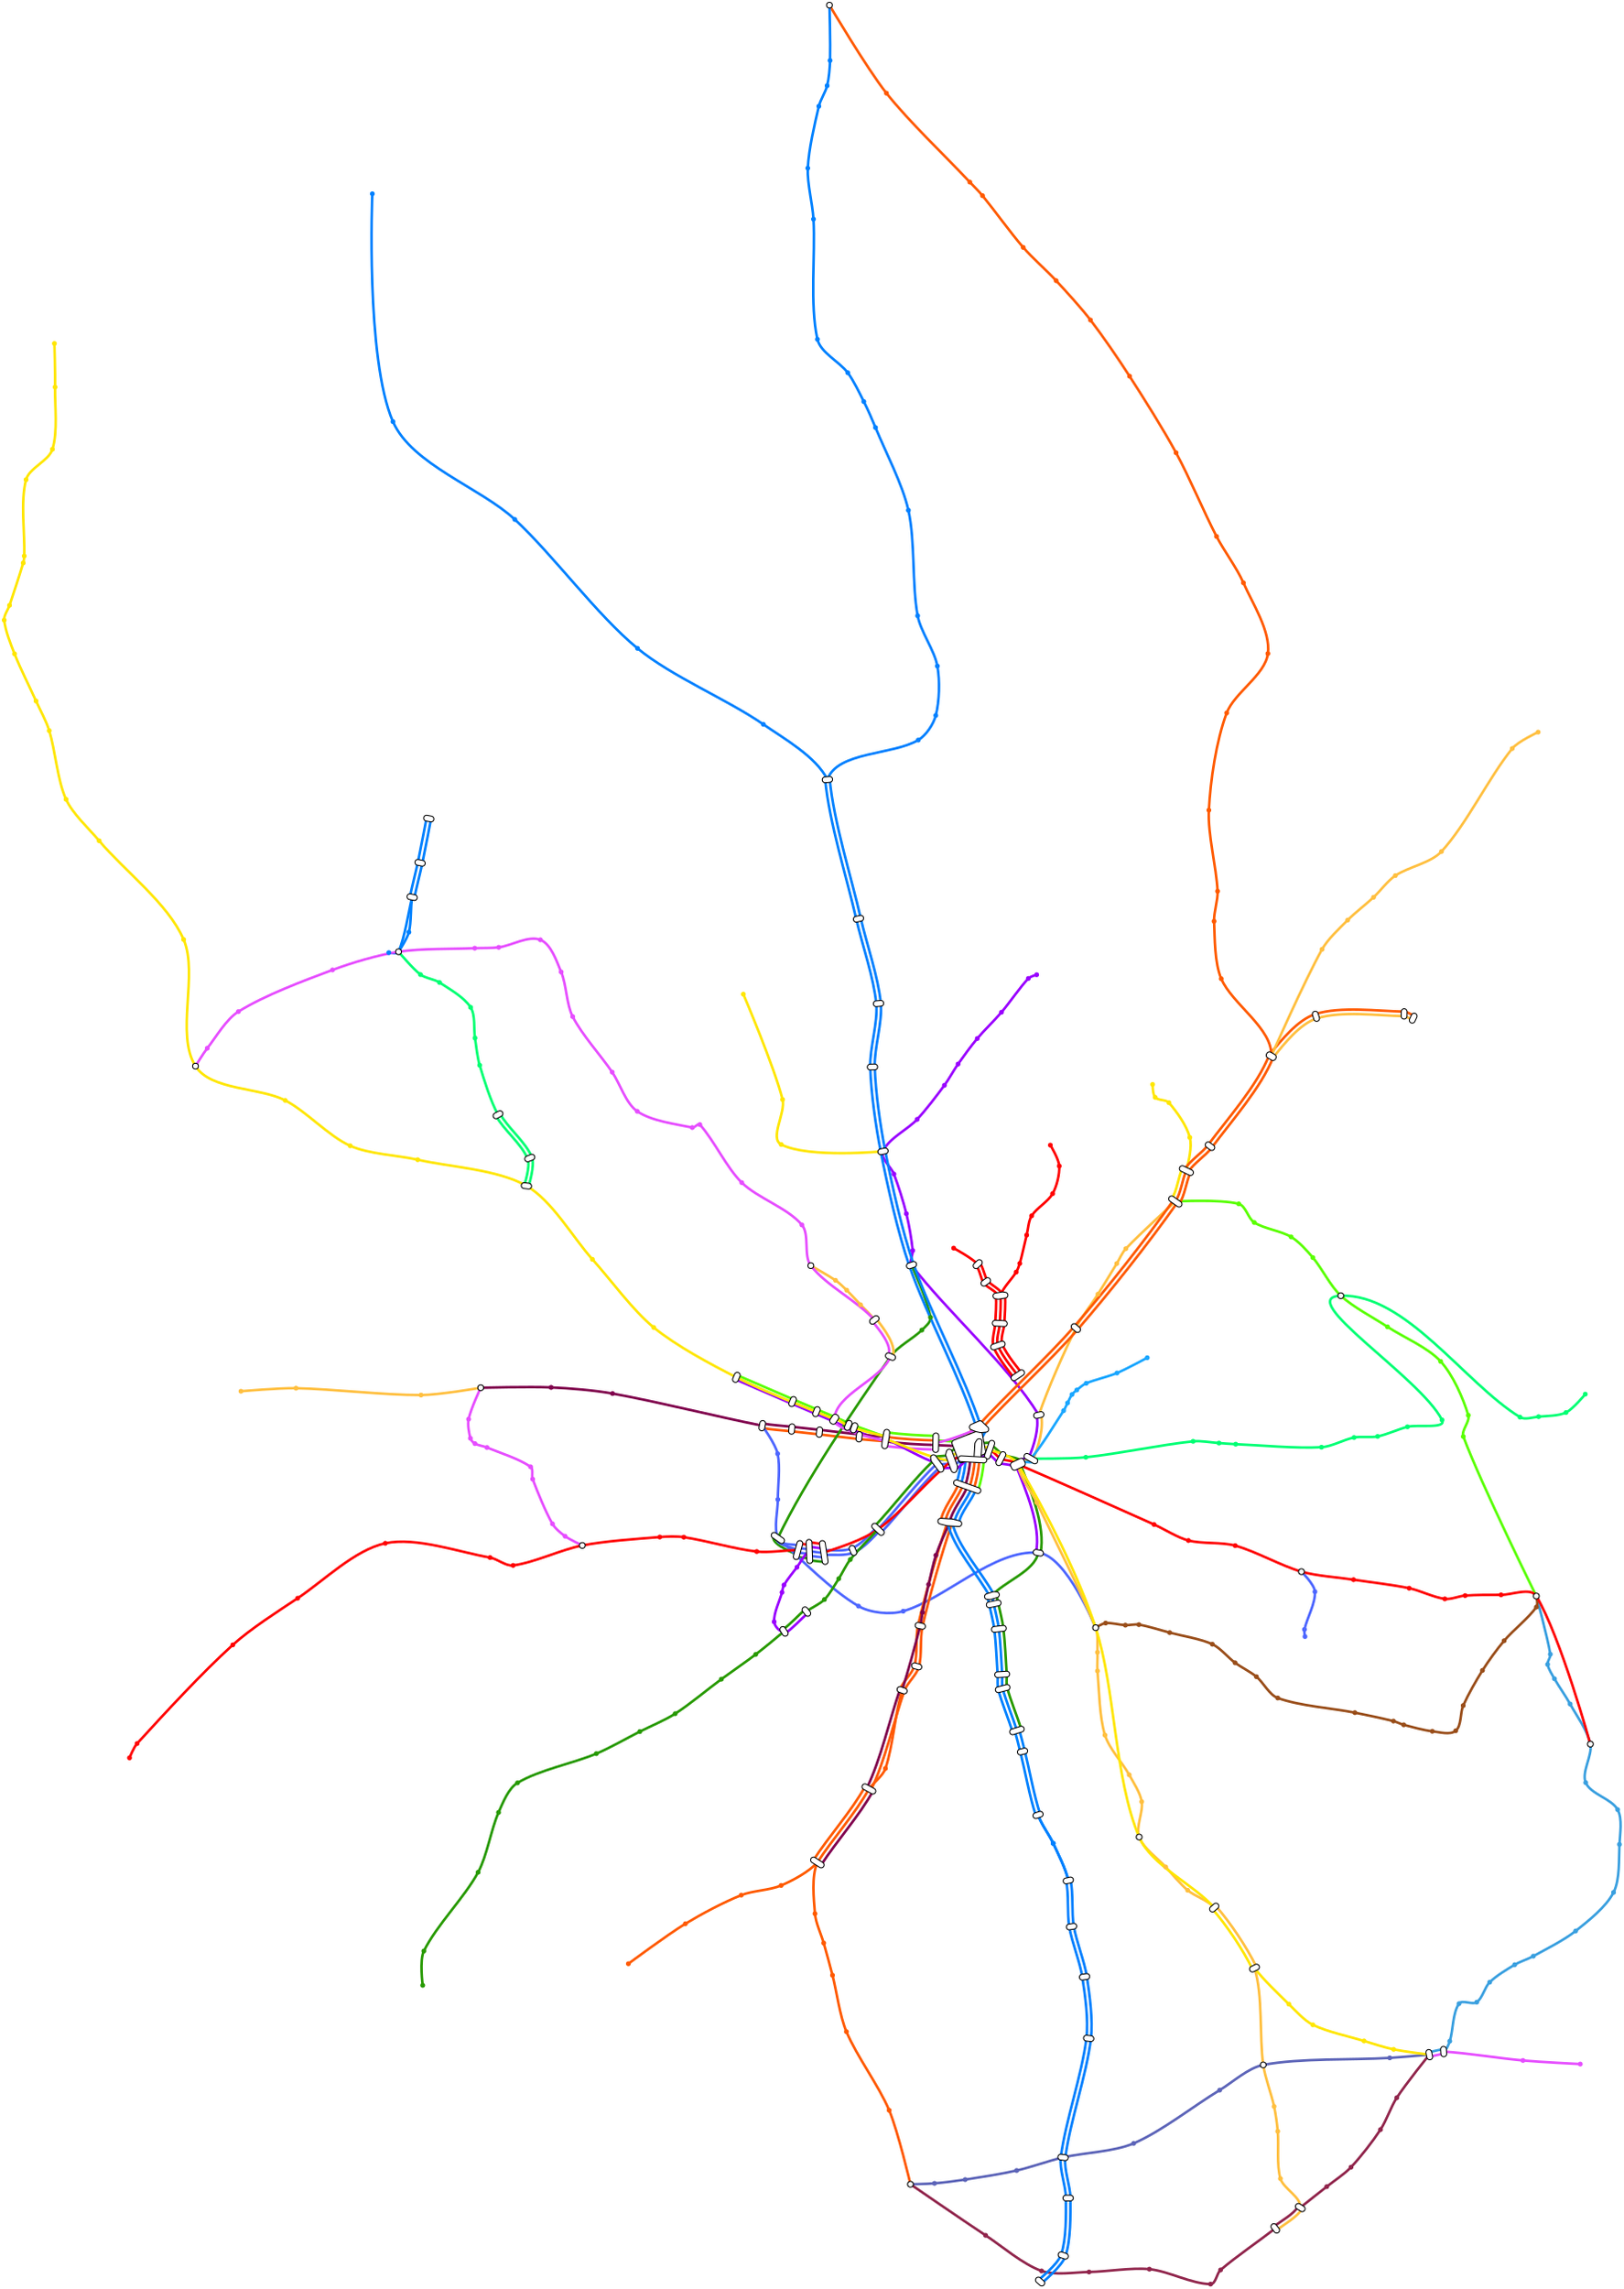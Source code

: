 <?xml version="1.0" encoding="UTF-8"?>
<ipe creator="OpenMetroMaps" version="70005">
  <ipestyle>
    <layout frame="1000 905" origin="0 0" paper="1000 905"/>
    <opacity name="0%" value="0.00"/>
    <opacity name="10%" value="0.10"/>
    <opacity name="20%" value="0.20"/>
    <opacity name="30%" value="0.30"/>
    <opacity name="40%" value="0.40"/>
    <opacity name="50%" value="0.50"/>
    <opacity name="60%" value="0.60"/>
    <opacity name="70%" value="0.70"/>
    <opacity name="80%" value="0.80"/>
    <opacity name="90%" value="0.90"/>
    <opacity name="100%" value="1.00"/>
  </ipestyle>
  <page>
    <group matrix="1 0 0 -1 0 905">
      <path cap="1" join="1" pen="1.0" stroke="1.000000 0.749020 0.247059">143.527519 597.390253 m 143.527519 597.390253 158.738248 596.048154 165.269310 596.186478 c</path>
      <path cap="1" join="1" pen="1.0" stroke="1.000000 0.749020 0.247059">165.269310 596.186478 m 180.106307 596.500718 199.822471 598.933820 214.662749 598.896859 c</path>
      <path cap="1" join="1" pen="1.0" stroke="1.000000 0.749020 0.247059">214.662749 598.896859 m 221.787823 598.879113 238.236323 596.004743 238.236323 596.004743 c</path>
      <path cap="1" join="1" pen="1.0" stroke="0.349020 1.000000 0.000000">434.658921 636.608363 m 435.909096 633.138326 436.808216 628.224090 437.014040 624.541464 c</path>
      <path cap="1" join="1" pen="1.0" stroke="1.000000 0.349020 0.000000">432.965474 635.998253 m 434.162762 632.675009 435.019728 627.967857 435.216845 624.441018 c</path>
      <path cap="1" join="1" pen="1.0" stroke="1.000000 0.349020 0.000000">431.272026 635.388143 m 432.416428 632.211691 433.231240 627.711625 433.419650 624.340572 c</path>
      <path cap="1" join="1" pen="1.0" stroke="0.501961 0.000000 0.301961">429.578578 634.778032 m 430.670095 631.748373 431.442752 627.455394 431.622455 624.240126 c</path>
      <path cap="1" join="1" pen="1.0" stroke="0.000000 0.501961 1.000000">427.885130 634.167922 m 428.923761 631.285055 429.654264 627.199163 429.825260 624.139679 c</path>
      <path cap="1" join="1" pen="1.0" stroke="0.000000 0.501961 1.000000">426.191683 633.557811 m 427.177428 630.821735 427.865775 626.942932 428.028064 624.039233 c</path>
      <path cap="1" join="1" pen="1.0" stroke="0.349020 1.000000 0.000000">437.014040 624.541464 m 437.124228 622.569961 436.179147 620.001992 435.612280 618.110530 c</path>
      <path cap="1" join="1" pen="1.0" stroke="1.000000 0.349020 0.000000">435.216845 624.441018 m 435.316683 622.654707 434.401668 620.341066 433.888049 618.627278 c</path>
      <path cap="1" join="1" pen="1.0" stroke="1.000000 0.349020 0.000000">433.419650 624.340572 m 433.509150 622.739229 432.624253 620.680355 432.163818 619.144026 c</path>
      <path cap="1" join="1" pen="1.0" stroke="0.501961 0.000000 0.301961">431.622455 624.240126 m 431.701634 622.823440 430.846928 621.019943 430.439588 619.660774 c</path>
      <path cap="1" join="1" pen="1.0" stroke="0.000000 0.501961 1.000000">429.825260 624.139679 m 429.894143 622.907200 429.069733 621.359965 428.715357 620.177522 c</path>
      <path cap="1" join="1" pen="1.0" stroke="0.000000 0.501961 1.000000">428.028064 624.039233 m 428.086691 622.990270 427.292735 621.700647 426.991127 620.694271 c</path>
      <path cap="1" join="1" pen="1.0" stroke="0.349020 1.000000 0.000000">431.672739 618.582442 m 427.928451 616.888128 422.178219 617.211589 418.086711 616.824353 c</path>
      <path cap="1" join="1" pen="1.0" stroke="0.501961 0.000000 0.301961">430.930667 620.222359 m 427.346824 618.600648 421.833294 618.986987 417.917110 618.616345 c</path>
      <path cap="1" join="1" pen="1.0" stroke="0.349020 1.000000 0.000000">418.053539 615.020843 m 412.210884 614.909100 404.405845 614.464917 398.626223 613.601741 c</path>
      <path cap="1" join="1" pen="1.0" stroke="1.000000 0.349020 0.000000">418.019120 616.820513 m 412.106801 616.707439 404.208880 616.255464 398.360345 615.381997 c</path>
      <path cap="1" join="1" pen="1.0" stroke="0.501961 0.000000 0.301961">417.984701 618.620184 m 412.002717 618.505777 404.011916 618.046012 398.094468 617.162252 c</path>
      <path cap="1" join="1" pen="1.0" stroke="0.901961 0.301961 1.000000">417.950282 620.419855 m 411.898632 620.304116 403.814951 619.836559 397.828590 618.942507 c</path>
      <path cap="1" join="1" pen="1.0" stroke="0.349020 1.000000 0.000000">398.491187 615.411648 m 394.703168 614.250424 389.765683 612.356419 386.043986 610.997559 c</path>
      <path cap="1" join="1" pen="1.0" stroke="0.600000 0.000000 1.000000">397.963626 617.132601 m 394.148446 615.963051 389.175019 614.056984 385.426636 612.688381 c</path>
      <path cap="1" join="1" pen="1.0" stroke="0.349020 1.000000 0.000000">386.043986 610.997559 m 385.348721 610.743705 384.450133 610.332365 383.771242 610.037505 c</path>
      <path cap="1" join="1" pen="1.0" stroke="0.600000 0.000000 1.000000">385.426636 612.688381 m 384.701117 612.423480 383.762603 611.996197 383.054169 611.688506 c</path>
      <path cap="1" join="1" pen="1.0" stroke="0.349020 1.000000 0.000000">383.771242 610.037505 m 382.111812 609.316772 379.912464 608.325459 378.250385 607.610858 c</path>
      <path cap="1" join="1" pen="1.0" stroke="0.600000 0.000000 1.000000">383.054169 611.688506 m 381.396568 610.968568 379.199660 609.978310 377.539413 609.264496 c</path>
      <path cap="1" join="1" pen="1.0" stroke="0.349020 1.000000 0.000000">378.250385 607.610858 m 376.143037 606.704816 373.319137 605.529867 371.206806 604.635506 c</path>
      <path cap="1" join="1" pen="1.0" stroke="0.600000 0.000000 1.000000">377.539413 609.264496 m 375.434812 608.359635 372.614579 607.186250 370.505000 606.293055 c</path>
      <path cap="1" join="1" pen="1.0" stroke="0.349020 1.000000 0.000000">371.206806 604.635506 m 368.384074 603.440363 364.617271 601.854220 361.800179 600.645844 c</path>
      <path cap="1" join="1" pen="1.0" stroke="0.600000 0.000000 1.000000">370.505000 606.293055 m 367.679935 605.096924 363.910024 603.509457 361.090603 602.300082 c</path>
      <path cap="1" join="1" pen="1.0" stroke="0.349020 1.000000 0.000000">361.800179 600.645844 m 355.133428 597.786179 339.594109 591.075406 339.594109 591.075406 c</path>
      <path cap="1" join="1" pen="1.0" stroke="0.600000 0.000000 1.000000">361.090603 602.300082 m 354.422998 599.440050 338.881688 592.728421 338.881688 592.728421 c</path>
      <path cap="1" join="1" pen="1.0" stroke="0.223529 0.623529 0.874510">655.236959 678.279509 m 655.236959 678.279509 659.608084 694.253823 660.763330 701.245483 c</path>
      <path cap="1" join="1" pen="1.0" stroke="0.223529 0.623529 0.874510">660.763330 701.245483 m 660.966732 702.476495 659.486269 704.035192 659.695852 705.265167 c</path>
      <path cap="1" join="1" pen="1.0" stroke="0.223529 0.623529 0.874510">659.695852 705.265167 m 660.013571 707.129750 661.482698 709.308015 662.417359 710.952407 c</path>
      <path cap="1" join="1" pen="1.0" stroke="0.223529 0.623529 0.874510">662.417359 710.952407 m 664.154299 714.008285 666.896220 717.831373 668.589279 720.911780 c</path>
      <path cap="1" join="1" pen="1.0" stroke="0.223529 0.623529 0.874510">668.589279 720.911780 m 671.150972 725.572611 675.552572 731.516439 676.587082 736.733278 c</path>
      <path cap="1" join="1" pen="1.0" stroke="0.223529 0.623529 0.874510">676.587082 736.733278 m 677.481597 741.244146 672.978309 747.705107 674.744451 751.951143 c</path>
      <path cap="1" join="1" pen="1.0" stroke="0.223529 0.623529 0.874510">674.744451 751.951143 m 676.647538 756.526414 684.978401 758.271233 687.354541 762.619658 c</path>
      <path cap="1" join="1" pen="1.0" stroke="0.223529 0.623529 0.874510">687.354541 762.619658 m 689.331908 766.238311 688.278696 772.227699 688.074884 776.346326 c</path>
      <path cap="1" join="1" pen="1.0" stroke="0.223529 0.623529 0.874510">688.074884 776.346326 m 687.791576 782.071420 688.325123 790.195261 685.736863 795.309737 c</path>
      <path cap="1" join="1" pen="1.0" stroke="0.223529 0.623529 0.874510">685.736863 795.309737 m 682.844207 801.025708 675.786144 806.556216 670.770100 810.541072 c</path>
      <path cap="1" join="1" pen="1.0" stroke="0.223529 0.623529 0.874510">670.770100 810.541072 m 666.200370 814.171365 659.155029 817.657585 654.048631 820.483564 c</path>
      <path cap="1" join="1" pen="1.0" stroke="0.223529 0.623529 0.874510">654.048631 820.483564 m 651.926506 821.657989 648.785426 822.617148 646.702848 823.860353 c</path>
      <path cap="1" join="1" pen="1.0" stroke="0.223529 0.623529 0.874510">646.702848 823.860353 m 643.597006 825.714400 639.396385 828.228509 636.820544 830.767955 c</path>
      <path cap="1" join="1" pen="1.0" stroke="0.223529 0.623529 0.874510">636.820544 830.767955 m 634.812947 832.747186 634.011971 837.032627 631.702209 838.649043 c</path>
      <path cap="1" join="1" pen="1.0" stroke="0.223529 0.623529 0.874510">631.702209 838.649043 m 629.973256 839.858997 625.894777 837.518944 624.694044 839.254313 c</path>
      <path cap="1" join="1" pen="1.0" stroke="0.223529 0.623529 0.874510">624.694044 839.254313 m 622.092461 843.014274 622.442970 849.698608 621.044751 854.051828 c</path>
      <path cap="1" join="1" pen="1.0" stroke="0.223529 0.623529 0.874510">621.044751 854.051828 m 620.606622 855.415900 619.816312 857.378052 618.619756 858.166026 c</path>
      <path cap="1" join="1" pen="1.0" stroke="0.223529 0.623529 0.874510">618.559288 857.268060 m 616.782898 857.387680 612.755194 858.506321 612.755194 858.506321 c</path>
      <path cap="1" join="1" pen="1.0" stroke="0.901961 0.301961 1.000000">618.680224 859.063993 m 616.981436 859.178387 613.133542 860.266108 613.133542 860.266108 c</path>
      <path cap="1" join="1" pen="1.0" stroke="0.600000 0.000000 1.000000">457.857896 432.899147 m 457.857896 432.899147 455.306254 433.590501 454.565254 434.380540 c</path>
      <path cap="1" join="1" pen="1.0" stroke="0.600000 0.000000 1.000000">454.565254 434.380540 m 451.067206 438.110090 447.269241 443.825794 443.956327 447.720726 c</path>
      <path cap="1" join="1" pen="1.0" stroke="0.600000 0.000000 1.000000">443.956327 447.720726 m 441.211074 450.948270 437.106644 454.859387 434.384618 458.106545 c</path>
      <path cap="1" join="1" pen="1.0" stroke="0.600000 0.000000 1.000000">434.384618 458.106545 m 431.953377 461.006819 428.975887 465.090403 426.799989 468.186852 c</path>
      <path cap="1" join="1" pen="1.0" stroke="0.600000 0.000000 1.000000">426.799989 468.186852 m 425.078352 470.636856 423.182861 474.175439 421.401510 476.582375 c</path>
      <path cap="1" join="1" pen="1.0" stroke="0.600000 0.000000 1.000000">421.401510 476.582375 m 418.327415 480.736047 414.155158 486.244816 410.635382 490.028232 c</path>
      <path cap="1" join="1" pen="1.0" stroke="0.600000 0.000000 1.000000">410.635382 490.028232 m 406.860742 494.085603 399.312663 497.549504 397.149081 502.651374 c</path>
      <path cap="1" join="1" pen="1.0" stroke="0.600000 0.000000 1.000000">397.149081 502.651374 m 395.981922 505.403612 400.425402 508.829196 401.475325 511.628256 c</path>
      <path cap="1" join="1" pen="1.0" stroke="0.600000 0.000000 1.000000">401.475325 511.628256 m 403.202493 516.232831 405.210584 522.493147 406.383171 527.269156 c</path>
      <path cap="1" join="1" pen="1.0" stroke="0.600000 0.000000 1.000000">406.383171 527.269156 m 407.439828 531.572977 408.448402 537.417465 408.889622 541.827082 c</path>
      <path cap="1" join="1" pen="1.0" stroke="0.600000 0.000000 1.000000">408.889622 541.827082 m 409.062290 543.552752 407.361091 546.212305 408.416308 547.588630 c</path>
      <path cap="1" join="1" pen="1.0" stroke="0.600000 0.000000 1.000000">408.416308 547.588630 m 422.593224 566.079644 446.458767 586.957383 458.693761 606.786844 c</path>
      <path cap="1" join="1" pen="1.0" stroke="0.600000 0.000000 1.000000">457.816575 606.988202 m 458.953877 611.942677 456.722922 618.971369 454.735830 623.650230 c</path>
      <path cap="1" join="1" pen="1.0" stroke="1.000000 0.749020 0.247059">459.570946 606.585485 m 460.782479 611.863335 458.509395 619.369608 456.392607 624.353856 c</path>
      <path cap="1" join="1" pen="1.0" stroke="0.600000 0.000000 1.000000">454.004261 623.103972 m 453.057650 624.748244 448.397869 624.592415 448.651801 626.472634 c</path>
      <path cap="1" join="1" pen="1.0" stroke="1.000000 0.749020 0.247059">455.564218 624.002043 m 454.727167 625.456009 450.211064 624.569118 450.435606 626.231722 c</path>
      <path cap="1" join="1" pen="1.0" stroke="0.098039 0.650980 1.000000">457.124176 624.900114 m 456.372105 626.206467 452.017666 624.497001 452.219412 625.990811 c</path>
      <path cap="1" join="1" pen="1.0" stroke="1.000000 0.349020 0.000000">349.281976 611.874528 m 352.759365 612.562630 357.499796 612.813057 361.022396 613.209290 c</path>
      <path cap="1" join="1" pen="1.0" stroke="0.501961 0.000000 0.301961">349.631382 610.108767 m 353.064671 610.788141 357.745669 611.029362 361.223597 611.420570 c</path>
      <path cap="1" join="1" pen="1.0" stroke="1.000000 0.349020 0.000000">361.022396 613.209290 m 364.296766 613.577601 368.664733 614.049685 371.938180 614.426108 c</path>
      <path cap="1" join="1" pen="1.0" stroke="0.501961 0.000000 0.301961">361.223597 611.420570 m 364.499296 611.789031 368.869035 612.261317 372.143811 612.637892 c</path>
      <path cap="1" join="1" pen="1.0" stroke="1.000000 0.349020 0.000000">371.938180 614.426108 m 376.651175 614.968067 382.925470 615.776788 387.643763 616.270506 c</path>
      <path cap="1" join="1" pen="1.0" stroke="0.501961 0.000000 0.301961">372.143811 612.637892 m 376.851319 613.179221 383.118292 613.987137 387.831090 614.480281 c</path>
      <path cap="1" join="1" pen="1.0" stroke="1.000000 0.349020 0.000000">387.643763 616.270506 m 390.792315 616.599968 395.001598 616.924879 398.157881 617.169435 c</path>
      <path cap="1" join="1" pen="1.0" stroke="0.501961 0.000000 0.301961">387.831090 614.480281 m 390.965179 614.808229 395.155149 615.131382 398.296932 615.374814 c</path>
      <path cap="1" join="1" pen="1.0" stroke="0.600000 0.000000 1.000000">398.227407 616.272124 m 404.427248 618.931025 412.138294 623.792639 418.542405 625.912817 c</path>
      <path cap="1" join="1" pen="1.0" stroke="0.600000 0.000000 1.000000">419.997191 628.187371 m 421.404922 627.286999 424.007480 628.058025 425.495953 627.298533 c</path>
      <path cap="1" join="1" pen="1.0" stroke="0.301961 0.400000 1.000000">419.027334 626.671002 m 420.476517 625.744117 423.145547 626.477047 424.677849 625.695191 c</path>
      <path cap="1" join="1" pen="1.0" stroke="0.301961 0.400000 1.000000">418.057477 625.154632 m 419.548270 624.201133 422.283447 624.896154 423.859746 624.091849 c</path>
      <path cap="1" join="1" pen="1.0" stroke="0.149020 0.600000 0.000000">417.087620 623.638262 m 418.620169 622.658057 421.421193 623.315339 423.041642 622.488507 c</path>
      <path cap="1" join="1" pen="1.0" stroke="0.600000 0.000000 1.000000">425.215044 628.366936 m 427.899858 627.635525 430.008794 623.764920 432.603230 622.758891 c</path>
      <path cap="1" join="1" pen="1.0" stroke="0.301961 0.400000 1.000000">424.741921 626.630228 m 427.375607 625.912745 429.407438 622.067516 431.952466 621.080645 c</path>
      <path cap="1" join="1" pen="1.0" stroke="0.301961 0.400000 1.000000">424.268798 624.893520 m 426.851478 624.189933 428.805963 620.370159 431.301703 619.402400 c</path>
      <path cap="1" join="1" pen="1.0" stroke="1.000000 0.901961 0.000000">423.795674 623.156812 m 426.327479 622.467085 428.204363 618.672850 430.650940 617.724155 c</path>
      <path cap="1" join="1" pen="1.0" stroke="0.149020 0.600000 0.000000">423.322551 621.420104 m 425.803618 620.744199 427.602630 616.975592 430.000176 616.045910 c</path>
      <path cap="1" join="1" pen="1.0" stroke="0.600000 0.000000 1.000000">432.603230 622.758891 m 433.246537 622.509439 433.504649 624.332143 434.188297 624.425396 c</path>
      <path cap="1" join="1" pen="1.0" stroke="0.301961 0.400000 1.000000">431.952466 621.080645 m 432.771944 620.762882 433.560708 622.523121 434.431573 622.641911 c</path>
      <path cap="1" join="1" pen="1.0" stroke="0.301961 0.400000 1.000000">431.301703 619.402400 m 432.329343 619.003918 433.582768 620.709462 434.674849 620.858427 c</path>
      <path cap="1" join="1" pen="1.0" stroke="1.000000 0.901961 0.000000">430.650940 617.724155 m 431.902877 617.238699 433.587681 618.893464 434.918124 619.074942 c</path>
      <path cap="1" join="1" pen="1.0" stroke="0.149020 0.600000 0.000000">430.000176 616.045910 m 431.485253 615.470050 433.583198 617.076184 435.161400 617.291458 c</path>
      <path cap="1" join="1" pen="1.0" stroke="0.600000 0.000000 1.000000">434.755163 623.557232 m 435.849634 623.524661 437.333037 622.680972 438.367969 623.038526 c</path>
      <path cap="1" join="1" pen="1.0" stroke="1.000000 0.000000 0.000000">434.701620 621.758029 m 435.983521 621.719880 437.743587 620.918414 438.955752 621.337200 c</path>
      <path cap="1" join="1" pen="1.0" stroke="1.000000 0.901961 0.000000">434.648077 619.958825 m 436.119256 619.915044 438.152390 619.155253 439.543535 619.635874 c</path>
      <path cap="1" join="1" pen="1.0" stroke="0.149020 0.600000 0.000000">434.594534 618.159622 m 436.256206 618.110171 438.560043 617.391695 440.131319 617.934548 c</path>
      <path cap="1" join="1" pen="1.0" stroke="0.600000 0.000000 1.000000">438.657848 622.186471 m 440.199789 622.723266 441.439152 624.860394 442.891499 625.606330 c</path>
      <path cap="1" join="1" pen="1.0" stroke="1.000000 0.000000 0.000000">439.249644 620.486537 m 440.860103 621.047184 442.196982 623.226088 443.713866 624.005170 c</path>
      <path cap="1" join="1" pen="1.0" stroke="0.149020 0.600000 0.000000">439.841440 618.786603 m 441.520629 619.371177 442.954612 621.591679 444.536232 622.404010 c</path>
      <path cap="1" join="1" pen="1.0" stroke="0.600000 0.000000 1.000000">442.891499 625.606330 m 444.617590 626.492861 447.799913 625.989967 449.096047 627.434045 c</path>
      <path cap="1" join="1" pen="1.0" stroke="1.000000 0.000000 0.000000">443.713866 624.005170 m 445.603478 624.975687 449.016682 624.650838 450.435606 626.231722 c</path>
      <path cap="1" join="1" pen="1.0" stroke="0.149020 0.600000 0.000000">444.536232 622.404010 m 446.591138 623.459423 450.232122 623.310228 451.775166 625.029400 c</path>
      <path cap="1" join="1" pen="1.0" stroke="0.600000 0.000000 1.000000">449.599302 626.564282 m 453.518946 636.421218 459.669377 650.596802 457.612720 661.003193 c</path>
      <path cap="1" join="1" pen="1.0" stroke="0.149020 0.600000 0.000000">451.271910 625.899163 m 455.303418 636.037410 461.493917 650.648801 459.378565 661.352183 c</path>
      <path cap="1" join="1" pen="1.0" stroke="0.149020 0.600000 0.000000">408.416308 547.588630 m 408.416308 547.588630 414.883465 561.713781 415.921195 568.216787 c</path>
      <path cap="1" join="1" pen="1.0" stroke="0.149020 0.600000 0.000000">415.921195 568.216787 m 416.207908 570.013495 413.807660 571.956652 412.508083 573.230020 c</path>
      <path cap="1" join="1" pen="1.0" stroke="0.149020 0.600000 0.000000">412.508083 573.230020 m 409.030584 576.637385 402.886076 579.703798 400.113430 583.705744 c</path>
      <path cap="1" join="1" pen="1.0" stroke="0.149020 0.600000 0.000000">400.113430 583.705744 m 385.708549 604.497271 366.536752 632.507662 355.628218 655.328531 c</path>
      <path cap="1" join="1" pen="1.0" stroke="0.149020 0.600000 0.000000">354.158988 654.288645 m 352.167388 657.102530 359.709064 660.415881 362.877448 661.774472 c</path>
      <path cap="1" join="1" pen="1.0" stroke="0.301961 0.400000 1.000000">355.628218 655.328531 m 354.018177 657.603320 361.025446 659.021839 363.586817 660.120145 c</path>
      <path cap="1" join="1" pen="1.0" stroke="0.301961 0.400000 1.000000">357.097448 656.368417 m 355.797927 658.204480 362.228812 657.579337 364.296186 658.465819 c</path>
      <path cap="1" join="1" pen="1.0" stroke="0.149020 0.600000 0.000000">362.871071 662.723549 m 364.316065 663.120816 366.334277 663.215028 367.826255 663.355848 c</path>
      <path cap="1" join="1" pen="1.0" stroke="0.301961 0.400000 1.000000">363.348235 660.987946 m 364.702787 661.360349 366.596800 661.431806 367.995396 661.563812 c</path>
      <path cap="1" join="1" pen="1.0" stroke="0.301961 0.400000 1.000000">363.825398 659.252344 m 365.089530 659.599888 366.859303 659.648583 368.164537 659.771777 c</path>
      <path cap="1" join="1" pen="1.0" stroke="1.000000 0.000000 0.000000">364.302562 657.516742 m 365.476297 657.839433 367.121779 657.865356 368.333678 657.979742 c</path>
      <path cap="1" join="1" pen="1.0" stroke="0.149020 0.600000 0.000000">368.218386 664.265133 m 370.046332 664.194797 372.497229 664.918126 374.304728 664.636550 c</path>
      <path cap="1" join="1" pen="1.0" stroke="0.301961 0.400000 1.000000">368.149176 662.466464 m 369.915322 662.398506 372.281273 663.130058 374.027662 662.858002 c</path>
      <path cap="1" join="1" pen="1.0" stroke="0.301961 0.400000 1.000000">368.079967 660.667795 m 369.784371 660.602212 372.065258 661.341999 373.750596 661.079453 c</path>
      <path cap="1" join="1" pen="1.0" stroke="0.600000 0.000000 1.000000">368.010757 658.869126 m 369.653485 658.805917 371.849179 659.553950 373.473531 659.300905 c</path>
      <path cap="1" join="1" pen="1.0" stroke="1.000000 0.000000 0.000000">367.941547 657.070457 m 369.522671 657.009618 371.633028 657.765912 373.196465 657.522356 c</path>
      <path cap="1" join="1" pen="1.0" stroke="0.301961 0.400000 1.000000">349.456679 610.991647 m 349.456679 610.991647 354.755429 618.353813 355.539341 622.060979 c</path>
      <path cap="1" join="1" pen="1.0" stroke="0.301961 0.400000 1.000000">355.539341 622.060979 m 356.660890 627.364848 355.604029 634.710181 355.618512 640.131314 c</path>
      <path cap="1" join="1" pen="1.0" stroke="0.301961 0.400000 1.000000">355.618512 640.131314 m 355.630692 644.690464 353.939961 651.093465 355.628218 655.328531 c</path>
      <path cap="1" join="1" pen="1.0" stroke="0.301961 0.400000 1.000000">373.772399 661.979189 m 377.342179 661.892684 382.357843 662.482448 385.641019 661.078322 c</path>
      <path cap="1" join="1" pen="1.0" stroke="0.301961 0.400000 1.000000">373.728794 660.179717 m 377.096783 660.098103 381.835634 660.748078 384.933220 659.423323 c</path>
      <path cap="1" join="1" pen="1.0" stroke="0.301961 0.400000 1.000000">385.641019 661.078322 m 389.304230 659.511664 393.045327 655.406812 395.817072 652.544825 c</path>
      <path cap="1" join="1" pen="1.0" stroke="0.301961 0.400000 1.000000">384.933220 659.423323 m 388.401410 657.940070 391.899875 654.002202 394.524058 651.292581 c</path>
      <path cap="1" join="1" pen="1.0" stroke="0.301961 0.400000 1.000000">396.478400 653.155459 m 403.661576 645.559451 412.107039 634.346288 419.767349 627.231723 c</path>
      <path cap="1" join="1" pen="1.0" stroke="0.301961 0.400000 1.000000">395.170565 651.918703 m 402.377756 644.297299 410.856486 633.051168 418.542405 625.912817 c</path>
      <path cap="1" join="1" pen="1.0" stroke="0.149020 0.600000 0.000000">393.862729 650.681947 m 401.093937 643.035146 409.605932 631.756047 417.317462 624.593911 c</path>
      <path cap="1" join="1" pen="1.0" stroke="0.301961 0.400000 1.000000">355.628218 655.328531 m 364.805269 663.829623 376.671313 675.938595 387.473460 682.247357 c</path>
      <path cap="1" join="1" pen="1.0" stroke="0.301961 0.400000 1.000000">387.473460 682.247357 m 392.081955 684.938849 400.033444 685.768495 405.149929 684.250622 c</path>
      <path cap="1" join="1" pen="1.0" stroke="0.301961 0.400000 1.000000">405.149929 684.250622 m 421.866334 679.291479 441.122971 659.687190 458.495642 661.177688 c</path>
      <path cap="1" join="1" pen="1.0" stroke="0.301961 0.400000 1.000000">458.495642 661.177688 m 469.635730 662.133458 481.151327 690.771203 481.151327 690.771203 c</path>
      <path cap="1" join="1" pen="1.0" stroke="0.600000 0.000000 1.000000">368.079967 660.667795 m 365.997432 661.811448 364.611171 664.993034 363.176116 666.886578 c</path>
      <path cap="1" join="1" pen="1.0" stroke="0.600000 0.000000 1.000000">363.176116 666.886578 m 361.599100 668.967439 359.377012 671.670121 358.041414 673.913587 c</path>
      <path cap="1" join="1" pen="1.0" stroke="0.600000 0.000000 1.000000">358.041414 673.913587 m 357.580577 674.687676 357.498738 675.944381 357.265690 676.814595 c</path>
      <path cap="1" join="1" pen="1.0" stroke="0.600000 0.000000 1.000000">357.265690 676.814595 m 356.332468 680.299290 353.972520 684.827018 354.153847 688.429951 c</path>
      <path cap="1" join="1" pen="1.0" stroke="0.600000 0.000000 1.000000">354.153847 688.429951 m 354.235802 690.058387 356.486619 692.719151 358.041414 692.228100 c</path>
      <path cap="1" join="1" pen="1.0" stroke="0.600000 0.000000 1.000000">358.526111 692.986433 m 361.533932 691.063953 364.644256 687.322614 367.448676 685.113962 c</path>
      <path cap="1" join="1" pen="1.0" stroke="0.149020 0.600000 0.000000">357.556718 691.469766 m 360.520039 689.575729 363.572054 685.875834 366.334983 683.699859 c</path>
      <path cap="1" join="1" pen="1.0" stroke="1.000000 0.749020 0.247059">552.664481 928.692659 m 555.773875 926.260222 560.677477 923.603272 562.755897 920.246897 c</path>
      <path cap="1" join="1" pen="1.0" stroke="0.564706 0.141176 0.294118">551.555409 927.274929 m 554.517257 924.957914 559.245759 922.496349 561.225555 919.299240 c</path>
      <path cap="1" join="1" pen="1.0" stroke="1.000000 0.749020 0.247059">561.990726 919.773068 m 562.420302 915.635385 555.328906 912.325749 554.149742 908.336447 c</path>
      <path cap="1" join="1" pen="1.0" stroke="1.000000 0.749020 0.247059">554.149742 908.336447 m 552.557995 902.951306 553.576416 895.242513 553.086452 889.648468 c</path>
      <path cap="1" join="1" pen="1.0" stroke="1.000000 0.749020 0.247059">553.086452 889.648468 m 552.827019 886.686457 552.288416 882.746237 551.653950 879.841367 c</path>
      <path cap="1" join="1" pen="1.0" stroke="1.000000 0.749020 0.247059">551.653950 879.841367 m 550.568266 874.870626 548.075516 868.471465 547.360821 863.433987 c</path>
      <path cap="1" join="1" pen="1.0" stroke="1.000000 0.749020 0.247059">547.360821 863.433987 m 545.742800 852.029487 547.329343 836.191156 543.900892 825.194505 c</path>
      <path cap="1" join="1" pen="1.0" stroke="1.000000 0.749020 0.247059">544.709984 824.800336 m 540.906015 816.992113 534.374854 807.246238 528.665131 800.701194 c</path>
      <path cap="1" join="1" pen="1.0" stroke="1.000000 0.901961 0.000000">543.091799 825.588674 m 539.350086 817.908242 532.925006 808.322410 527.308729 801.884483 c</path>
      <path cap="1" join="1" pen="1.0" stroke="1.000000 0.749020 0.247059">527.986930 801.292839 m 525.540410 798.444481 520.381065 796.868363 517.501328 794.458857 c</path>
      <path cap="1" join="1" pen="1.0" stroke="1.000000 0.749020 0.247059">517.501328 794.458857 m 514.592971 792.025405 511.383026 788.065684 508.828667 785.262922 c</path>
      <path cap="1" join="1" pen="1.0" stroke="1.000000 0.749020 0.247059">508.828667 785.262922 m 505.634592 781.758234 499.978031 777.887168 498.342113 773.436469 c</path>
      <path cap="1" join="1" pen="1.0" stroke="1.000000 0.749020 0.247059">498.342113 773.436469 m 496.893476 769.495289 500.014129 763.622422 499.350402 759.476230 c</path>
      <path cap="1" join="1" pen="1.0" stroke="1.000000 0.749020 0.247059">499.350402 759.476230 m 498.795154 756.007682 496.106233 751.936355 494.408109 748.861375 c</path>
      <path cap="1" join="1" pen="1.0" stroke="1.000000 0.749020 0.247059">494.408109 748.861375 m 491.744198 744.037541 486.443120 738.456353 484.832212 733.186554 c</path>
      <path cap="1" join="1" pen="1.0" stroke="1.000000 0.749020 0.247059">484.832212 733.186554 m 482.595584 725.869823 482.563731 715.475350 481.873192 707.855624 c</path>
      <path cap="1" join="1" pen="1.0" stroke="1.000000 0.749020 0.247059">481.873192 707.855624 m 481.673677 705.654075 481.962135 702.695656 481.868815 700.487056 c</path>
      <path cap="1" join="1" pen="1.0" stroke="1.000000 0.749020 0.247059">481.868815 700.487056 m 481.745433 697.566968 482.248658 693.480077 481.151327 690.771203 c</path>
      <path cap="1" join="1" pen="1.0" stroke="1.000000 0.749020 0.247059">481.151327 690.771203 m 474.997380 675.579554 464.947838 656.127932 457.904143 641.327809 c</path>
      <path cap="1" join="1" pen="1.0" stroke="1.000000 0.749020 0.247059">457.904143 641.327809 m 455.732793 636.765396 451.111865 631.239022 450.435606 626.231722 c</path>
      <path cap="1" join="1" pen="1.0" stroke="1.000000 0.749020 0.247059">458.693761 606.786844 m 462.344232 596.197344 468.411801 582.501365 473.338320 572.441899 c</path>
      <path cap="1" join="1" pen="1.0" stroke="1.000000 0.749020 0.247059">473.338320 572.441899 m 475.447062 568.136054 479.502398 563.105465 482.069407 559.056076 c</path>
      <path cap="1" join="1" pen="1.0" stroke="1.000000 0.749020 0.247059">482.069407 559.056076 m 484.346244 555.464427 487.261233 550.600196 489.482943 546.974188 c</path>
      <path cap="1" join="1" pen="1.0" stroke="1.000000 0.749020 0.247059">489.482943 546.974188 m 490.562098 545.212921 491.654363 542.600543 493.072287 541.098499 c</path>
      <path cap="1" join="1" pen="1.0" stroke="1.000000 0.749020 0.247059">493.072287 541.098499 m 498.637807 535.202798 512.633257 522.450454 512.633257 522.450454 c</path>
      <path cap="1" join="1" pen="1.0" stroke="0.098039 0.650980 1.000000">455.564218 624.002043 m 460.028024 618.770276 464.705868 610.811986 468.490993 605.070055 c</path>
      <path cap="1" join="1" pen="1.0" stroke="0.098039 0.650980 1.000000">468.490993 605.070055 m 469.056737 604.211838 469.580515 602.933316 470.054242 602.021075 c</path>
      <path cap="1" join="1" pen="1.0" stroke="0.098039 0.650980 1.000000">470.054242 602.021075 m 470.573972 601.020246 471.147519 599.611277 471.802477 598.693231 c</path>
      <path cap="1" join="1" pen="1.0" stroke="0.098039 0.650980 1.000000">471.802477 598.693231 m 472.258953 598.053393 473.092904 597.384114 473.709815 596.897100 c</path>
      <path cap="1" join="1" pen="1.0" stroke="0.098039 0.650980 1.000000">473.709815 596.897100 m 474.784869 596.048410 476.168457 594.783752 477.430095 594.250567 c</path>
      <path cap="1" join="1" pen="1.0" stroke="0.098039 0.650980 1.000000">477.430095 594.250567 m 480.972074 592.753681 486.039833 591.672688 489.586665 590.187337 c</path>
      <path cap="1" join="1" pen="1.0" stroke="0.098039 0.650980 1.000000">489.586665 590.187337 m 493.289701 588.636570 501.532936 584.156720 501.532936 584.156720 c</path>
      <path cap="1" join="1" pen="1.0" stroke="0.000000 1.000000 0.450980">674.577544 598.534712 m 674.577544 598.534712 669.805447 604.418313 666.964178 605.789924 c</path>
      <path cap="1" join="1" pen="1.0" stroke="0.000000 1.000000 0.450980">666.964178 605.789924 m 664.004831 607.218536 659.404330 607.105305 656.135056 607.437746 c</path>
      <path cap="1" join="1" pen="1.0" stroke="0.000000 1.000000 0.450980">656.135056 607.437746 m 653.943520 607.660596 650.674369 608.786573 648.794982 607.637488 c</path>
      <path cap="1" join="1" pen="1.0" stroke="0.000000 1.000000 0.450980">648.794982 607.637488 m 626.904757 594.253475 603.635413 558.761241 577.993565 559.660865 c</path>
      <path cap="1" join="1" pen="1.0" stroke="0.000000 1.000000 0.450980">577.993565 559.660865 m 559.019332 560.326561 609.367742 591.795828 617.974588 608.718797 c</path>
      <path cap="1" join="1" pen="1.0" stroke="0.000000 1.000000 0.450980">617.974588 608.718797 m 619.866996 612.439693 608.372307 610.404684 604.328612 611.441415 c</path>
      <path cap="1" join="1" pen="1.0" stroke="0.000000 1.000000 0.450980">604.328612 611.441415 m 600.731420 612.363670 596.187972 614.508641 592.546773 615.238032 c</path>
      <path cap="1" join="1" pen="1.0" stroke="0.000000 1.000000 0.450980">592.546773 615.238032 m 589.805836 615.787085 585.983886 615.138934 583.238650 615.666071 c</path>
      <path cap="1" join="1" pen="1.0" stroke="0.000000 1.000000 0.450980">583.238650 615.666071 m 579.282686 616.425691 574.391013 619.269905 570.369160 619.496554 c</path>
      <path cap="1" join="1" pen="1.0" stroke="0.000000 1.000000 0.450980">570.369160 619.496554 m 560.214686 620.068803 546.650579 618.711802 536.488308 618.300659 c</path>
      <path cap="1" join="1" pen="1.0" stroke="0.000000 1.000000 0.450980">536.488308 618.300659 m 534.506600 618.220484 531.870865 617.991704 529.891985 617.858937 c</path>
      <path cap="1" join="1" pen="1.0" stroke="0.000000 1.000000 0.450980">529.891985 617.858937 m 526.820967 617.652896 522.715909 616.845163 519.655314 617.171299 c</path>
      <path cap="1" join="1" pen="1.0" stroke="0.000000 1.000000 0.450980">519.655314 617.171299 m 506.874224 618.533249 490.056435 622.103563 477.275369 623.465752 c</path>
      <path cap="1" join="1" pen="1.0" stroke="0.000000 1.000000 0.450980">477.275369 623.465752 m 470.796729 624.156237 455.564218 624.002043 455.564218 624.002043 c</path>
      <path cap="1" join="1" pen="1.0" stroke="1.000000 0.000000 0.000000">451.890658 590.085418 m 451.890658 590.085418 445.592421 582.615687 444.249036 578.737456 c</path>
      <path cap="1" join="1" pen="1.0" stroke="1.000000 0.000000 0.000000">450.393356 591.084460 m 450.393356 591.084460 443.936131 583.333489 442.548186 579.326616 c</path>
      <path cap="1" join="1" pen="1.0" stroke="1.000000 0.000000 0.000000">448.896054 592.083503 m 448.896054 592.083503 442.279866 584.051359 440.847336 579.915775 c</path>
      <path cap="1" join="1" pen="1.0" stroke="1.000000 0.000000 0.000000">444.249036 578.737456 m 443.454037 576.442367 444.970586 573.111114 445.093439 570.685343 c</path>
      <path cap="1" join="1" pen="1.0" stroke="1.000000 0.000000 0.000000">442.548186 579.326616 m 441.687595 576.842168 443.162754 573.220210 443.295744 570.594299 c</path>
      <path cap="1" join="1" pen="1.0" stroke="1.000000 0.000000 0.000000">440.847336 579.915775 m 439.920883 577.241192 441.354880 573.330127 441.498048 570.503254 c</path>
      <path cap="1" join="1" pen="1.0" stroke="1.000000 0.000000 0.000000">445.093439 570.685343 m 445.263974 567.318096 445.632495 562.808378 445.340182 559.449511 c</path>
      <path cap="1" join="1" pen="1.0" stroke="1.000000 0.000000 0.000000">443.295744 570.594299 m 443.462531 567.301040 443.832851 562.890634 443.546960 559.605571 c</path>
      <path cap="1" join="1" pen="1.0" stroke="1.000000 0.000000 0.000000">441.498048 570.503254 m 441.661088 567.283980 442.033206 562.972893 441.753738 559.761631 c</path>
      <path cap="1" join="1" pen="1.0" stroke="1.000000 0.000000 0.000000">443.546960 559.605571 m 444.565846 556.413927 448.036553 553.199042 449.765126 550.329067 c</path>
      <path cap="1" join="1" pen="1.0" stroke="1.000000 0.000000 0.000000">449.765126 550.329067 m 450.337415 549.378886 450.886876 547.984161 451.189254 546.916957 c</path>
      <path cap="1" join="1" pen="1.0" stroke="1.000000 0.000000 0.000000">451.189254 546.916957 m 452.130263 543.595791 453.067237 539.084422 453.900293 535.734548 c</path>
      <path cap="1" join="1" pen="1.0" stroke="1.000000 0.000000 0.000000">453.900293 535.734548 m 454.469686 533.444916 454.611515 530.118578 455.863965 528.119080 c</path>
      <path cap="1" join="1" pen="1.0" stroke="1.000000 0.000000 0.000000">455.863965 528.119080 m 457.784482 525.053033 462.399814 522.525499 464.155615 519.362242 c</path>
      <path cap="1" join="1" pen="1.0" stroke="1.000000 0.000000 0.000000">464.155615 519.362242 m 465.788973 516.419578 466.935855 511.816582 466.778918 508.454663 c</path>
      <path cap="1" join="1" pen="1.0" stroke="1.000000 0.000000 0.000000">466.778918 508.454663 m 466.653403 505.765838 463.261133 500.200504 463.261133 500.200504 c</path>
      <path cap="1" join="1" pen="1.0" stroke="1.000000 0.000000 0.000000">444.399484 559.317124 m 443.614151 556.996018 439.920372 555.670663 438.482535 553.686498 c</path>
      <path cap="1" join="1" pen="1.0" stroke="1.000000 0.000000 0.000000">442.694435 559.894018 m 441.957916 557.717185 438.373463 556.603546 437.024998 554.742711 c</path>
      <path cap="1" join="1" pen="1.0" stroke="1.000000 0.000000 0.000000">438.482535 553.686498 m 437.106364 551.787430 436.829103 548.285221 435.213392 546.585285 c</path>
      <path cap="1" join="1" pen="1.0" stroke="1.000000 0.000000 0.000000">437.024998 554.742711 m 435.689431 552.899675 435.476728 549.475125 433.908688 547.825345 c</path>
      <path cap="1" join="1" pen="1.0" stroke="1.000000 0.000000 0.000000">425.076114 540.876079 m 425.076114 540.876079 432.204354 544.725777 434.561040 547.205315 c</path>
      <path cap="1" join="1" pen="1.0" stroke="0.301961 0.400000 1.000000">562.443295 668.640550 m 562.443295 668.640550 567.625554 673.696032 567.775926 676.555112 c</path>
      <path cap="1" join="1" pen="1.0" stroke="0.301961 0.400000 1.000000">567.775926 676.555112 m 568.019675 681.189605 564.646555 686.931411 563.643613 691.462641 c</path>
      <path cap="1" join="1" pen="1.0" stroke="0.301961 0.400000 1.000000">563.643613 691.462641 m 563.460473 692.290057 563.852769 694.279692 563.852769 694.279692 c</path>
      <path cap="1" join="1" pen="1.0" stroke="0.600000 0.301961 0.098039">481.151327 690.771203 m 481.151327 690.771203 483.799669 689.057811 485.099795 688.947220 c</path>
      <path cap="1" join="1" pen="1.0" stroke="0.600000 0.301961 0.098039">485.099795 688.947220 m 487.442987 688.747905 490.546000 689.662765 492.895103 689.772259 c</path>
      <path cap="1" join="1" pen="1.0" stroke="0.600000 0.301961 0.098039">492.895103 689.772259 m 494.500121 689.847071 496.662221 689.293742 498.246765 689.560013 c</path>
      <path cap="1" join="1" pen="1.0" stroke="0.600000 0.301961 0.098039">498.246765 689.560013 m 501.964689 690.184783 506.768307 691.743830 510.410947 692.715668 c</path>
      <path cap="1" join="1" pen="1.0" stroke="0.600000 0.301961 0.098039">510.410947 692.715668 m 515.472690 694.066116 522.503431 695.107285 527.260878 697.300831 c</path>
      <path cap="1" join="1" pen="1.0" stroke="0.600000 0.301961 0.098039">527.260878 697.300831 m 530.414507 698.754895 533.433203 702.560041 536.229098 704.619808 c</path>
      <path cap="1" join="1" pen="1.0" stroke="0.600000 0.301961 0.098039">536.229098 704.619808 m 538.660332 706.410925 542.330317 708.197725 544.660059 710.119001 c</path>
      <path cap="1" join="1" pen="1.0" stroke="0.600000 0.301961 0.098039">544.660059 710.119001 m 547.419116 712.394321 549.743338 717.308317 553.102629 718.534956 c</path>
      <path cap="1" join="1" pen="1.0" stroke="0.600000 0.301961 0.098039">553.102629 718.534956 m 561.835362 721.723698 574.430290 722.498786 583.547151 724.318551 c</path>
      <path cap="1" join="1" pen="1.0" stroke="0.600000 0.301961 0.098039">583.547151 724.318551 m 588.139518 725.235207 594.252154 726.523244 598.796151 727.655582 c</path>
      <path cap="1" join="1" pen="1.0" stroke="0.600000 0.301961 0.098039">598.796151 727.655582 m 600.054005 727.969032 601.603607 728.802316 602.857666 729.130621 c</path>
      <path cap="1" join="1" pen="1.0" stroke="0.600000 0.301961 0.098039">602.857666 729.130621 m 606.217324 730.010161 610.700621 731.278694 614.150776 731.675337 c</path>
      <path cap="1" join="1" pen="1.0" stroke="0.600000 0.301961 0.098039">614.150776 731.675337 m 616.899184 731.991305 621.245235 733.259865 623.370593 731.488867 c</path>
      <path cap="1" join="1" pen="1.0" stroke="0.600000 0.301961 0.098039">623.370593 731.488867 m 625.772801 729.487177 625.088984 724.361003 626.358160 721.503283 c</path>
      <path cap="1" join="1" pen="1.0" stroke="0.600000 0.301961 0.098039">626.358160 721.503283 m 628.285069 717.164586 631.432651 711.642361 633.967530 707.628427 c</path>
      <path cap="1" join="1" pen="1.0" stroke="0.600000 0.301961 0.098039">633.967530 707.628427 m 636.288850 703.952659 639.692796 699.233538 642.511918 695.924105 c</path>
      <path cap="1" join="1" pen="1.0" stroke="0.600000 0.301961 0.098039">642.511918 695.924105 m 646.100209 691.711726 652.041673 687.099167 655.278448 682.611042 c</path>
      <path cap="1" join="1" pen="1.0" stroke="0.600000 0.301961 0.098039">655.278448 682.611042 m 656.038586 681.557031 655.236959 678.279509 655.236959 678.279509 c</path>
      <path cap="1" join="1" pen="1.0" stroke="0.360784 0.392157 0.721569">407.998376 910.565165 m 407.998376 910.565165 414.655881 910.446769 417.497385 910.205274 c</path>
      <path cap="1" join="1" pen="1.0" stroke="0.360784 0.392157 0.721569">417.497385 910.205274 m 421.148808 909.894945 426.002319 909.293313 429.622933 908.727325 c</path>
      <path cap="1" join="1" pen="1.0" stroke="0.360784 0.392157 0.721569">429.622933 908.727325 m 435.741481 907.770852 443.910954 906.502424 449.950303 905.132116 c</path>
      <path cap="1" join="1" pen="1.0" stroke="0.360784 0.392157 0.721569">449.950303 905.132116 m 455.522076 903.867899 462.712645 901.247796 468.278221 899.956569 c</path>
      <path cap="1" join="1" pen="1.0" stroke="0.360784 0.392157 0.721569">468.278221 899.956569 m 476.595730 898.026887 488.346776 897.772182 496.192694 894.403771 c</path>
      <path cap="1" join="1" pen="1.0" stroke="0.360784 0.392157 0.721569">496.192694 894.403771 m 507.199144 889.678479 519.898156 879.597918 530.145294 873.395782 c</path>
      <path cap="1" join="1" pen="1.0" stroke="0.360784 0.392157 0.721569">530.145294 873.395782 m 535.250079 870.306084 541.498211 864.545227 547.360821 863.433987 c</path>
      <path cap="1" join="1" pen="1.0" stroke="0.360784 0.392157 0.721569">547.360821 863.433987 m 562.113616 860.637640 582.348524 861.585073 597.335482 860.660088 c</path>
      <path cap="1" join="1" pen="1.0" stroke="0.360784 0.392157 0.721569">597.335482 860.660088 m 602.024794 860.370667 612.944368 859.386214 612.944368 859.386214 c</path>
      <path cap="1" join="1" pen="1.0" stroke="0.901961 0.301961 1.000000">618.619756 858.166026 m 628.063929 858.751500 640.541232 860.820153 649.964278 861.681193 c</path>
      <path cap="1" join="1" pen="1.0" stroke="0.901961 0.301961 1.000000">649.964278 861.681193 m 656.739602 862.300295 672.598457 863.098382 672.598457 863.098382 c</path>
      <path cap="1" join="1" pen="1.0" stroke="0.564706 0.141176 0.294118">612.944368 859.386214 m 612.944368 859.386214 603.604196 871.031696 600.118460 876.385446 c</path>
      <path cap="1" join="1" pen="1.0" stroke="0.564706 0.141176 0.294118">600.118460 876.385446 m 597.805045 879.938627 596.017271 885.428714 593.683715 888.968699 c</path>
      <path cap="1" join="1" pen="1.0" stroke="0.564706 0.141176 0.294118">593.683715 888.968699 m 590.565968 893.698297 585.915001 899.703419 582.029768 903.825846 c</path>
      <path cap="1" join="1" pen="1.0" stroke="0.564706 0.141176 0.294118">582.029768 903.825846 m 579.499893 906.510170 575.321246 909.217748 572.435030 911.514620 c</path>
      <path cap="1" join="1" pen="1.0" stroke="0.564706 0.141176 0.294118">572.435030 911.514620 m 569.309501 914.001940 565.094237 917.258330 561.990726 919.773068 c</path>
      <path cap="1" join="1" pen="1.0" stroke="0.564706 0.141176 0.294118">552.109945 927.983794 m 545.699192 932.998841 536.676413 939.088646 530.509367 944.400518 c</path>
      <path cap="1" join="1" pen="1.0" stroke="0.564706 0.141176 0.294118">530.509367 944.400518 m 528.950434 945.743278 528.606662 950.022316 526.549290 950.000000 c</path>
      <path cap="1" join="1" pen="1.0" stroke="0.564706 0.141176 0.294118">526.549290 950.000000 m 519.090382 949.919096 509.818503 944.836217 502.396015 944.095583 c</path>
      <path cap="1" join="1" pen="1.0" stroke="0.564706 0.141176 0.294118">502.396015 944.095583 m 495.267893 943.384322 485.706197 945.093055 478.543629 945.209879 c</path>
      <path cap="1" join="1" pen="1.0" stroke="0.564706 0.141176 0.294118">478.543629 945.209879 m 472.913395 945.301710 465.086252 946.670672 459.778366 944.790691 c</path>
      <path cap="1" join="1" pen="1.0" stroke="0.564706 0.141176 0.294118">459.778366 944.790691 m 452.372098 942.167492 444.233246 935.068535 437.678592 930.736041 c</path>
      <path cap="1" join="1" pen="1.0" stroke="0.564706 0.141176 0.294118">437.678592 930.736041 m 428.697491 924.799715 407.998376 910.565165 407.998376 910.565165 c</path>
      <path cap="1" join="1" pen="1.0" stroke="0.901961 0.301961 1.000000">238.236323 596.004743 m 238.236323 596.004743 234.250772 604.508131 233.452372 608.418581 c</path>
      <path cap="1" join="1" pen="1.0" stroke="0.901961 0.301961 1.000000">233.452372 608.418581 m 232.997465 610.646648 233.587787 613.764878 234.160915 615.965503 c</path>
      <path cap="1" join="1" pen="1.0" stroke="0.901961 0.301961 1.000000">234.160915 615.965503 m 234.370928 616.771885 235.239168 617.670383 235.967386 618.075420 c</path>
      <path cap="1" join="1" pen="1.0" stroke="0.901961 0.301961 1.000000">235.967386 618.075420 m 237.276802 618.803722 239.336027 619.037127 240.719175 619.613229 c</path>
      <path cap="1" join="1" pen="1.0" stroke="0.901961 0.301961 1.000000">240.719175 619.613229 m 245.932167 621.784516 253.290705 624.012881 257.935082 627.225285 c</path>
      <path cap="1" join="1" pen="1.0" stroke="0.901961 0.301961 1.000000">257.935082 627.225285 m 259.153666 628.068150 258.232756 630.710925 258.763714 632.094201 c</path>
      <path cap="1" join="1" pen="1.0" stroke="0.901961 0.301961 1.000000">258.763714 632.094201 m 260.839555 637.502281 263.719784 644.713505 266.581098 649.750302 c</path>
      <path cap="1" join="1" pen="1.0" stroke="0.901961 0.301961 1.000000">266.581098 649.750302 m 267.616455 651.572848 269.873310 653.411854 271.571732 654.640268 c</path>
      <path cap="1" join="1" pen="1.0" stroke="0.901961 0.301961 1.000000">271.571732 654.640268 m 273.448282 655.997516 278.378163 658.282741 278.378163 658.282741 c</path>
      <path cap="1" join="1" pen="1.0" stroke="1.000000 0.901961 0.000000">397.149081 502.651374 m 397.149081 502.651374 367.687636 505.480496 356.944628 499.937344 c</path>
      <path cap="1" join="1" pen="1.0" stroke="1.000000 0.901961 0.000000">356.944628 499.937344 m 352.210429 497.494603 358.791648 487.354017 357.490071 482.188214 c</path>
      <path cap="1" join="1" pen="1.0" stroke="1.000000 0.901961 0.000000">357.490071 482.188214 m 354.236885 469.276702 341.993471 440.597971 341.993471 440.597971 c</path>
      <path cap="1" join="1" pen="1.0" stroke="1.000000 0.749020 0.247059">400.948041 584.042529 m 402.820633 579.401917 397.475142 572.657983 394.426666 568.689523 c</path>
      <path cap="1" join="1" pen="1.0" stroke="0.901961 0.301961 1.000000">399.278818 583.368960 m 400.958727 579.205850 395.734015 573.346176 392.999216 569.786056 c</path>
      <path cap="1" join="1" pen="1.0" stroke="1.000000 0.749020 0.247059">393.712941 569.237789 m 392.495563 567.132578 389.925460 565.012183 388.272212 563.228733 c</path>
      <path cap="1" join="1" pen="1.0" stroke="1.000000 0.749020 0.247059">388.272212 563.228733 m 386.655597 561.484800 384.515170 559.142396 382.814164 557.480672 c</path>
      <path cap="1" join="1" pen="1.0" stroke="1.000000 0.749020 0.247059">382.814164 557.480672 m 381.552115 556.247768 379.861213 554.584909 378.404753 553.589146 c</path>
      <path cap="1" join="1" pen="1.0" stroke="1.000000 0.749020 0.247059">378.404753 553.589146 m 375.591164 551.665529 368.636638 547.787672 368.636638 547.787672 c</path>
      <path cap="1" join="1" pen="1.0" stroke="0.349020 1.000000 0.000000">655.236959 678.279509 m 655.236959 678.279509 633.711686 634.742764 626.388991 615.291537 c</path>
      <path cap="1" join="1" pen="1.0" stroke="0.349020 1.000000 0.000000">626.388991 615.291537 m 625.476608 612.867981 629.108562 609.366856 628.360465 606.887659 c</path>
      <path cap="1" join="1" pen="1.0" stroke="0.349020 1.000000 0.000000">628.360465 606.887659 m 626.287328 600.017272 622.272185 590.907192 617.432189 585.608650 c</path>
      <path cap="1" join="1" pen="1.0" stroke="0.349020 1.000000 0.000000">617.432189 585.608650 m 612.366076 580.062568 602.721955 576.079020 596.446710 571.950360 c</path>
      <path cap="1" join="1" pen="1.0" stroke="0.349020 1.000000 0.000000">596.446710 571.950360 m 590.890203 568.294577 582.870732 564.183338 577.993565 559.660865 c</path>
      <path cap="1" join="1" pen="1.0" stroke="0.349020 1.000000 0.000000">577.993565 559.660865 m 573.892632 555.858174 570.585951 548.894211 566.975841 544.622769 c</path>
      <path cap="1" join="1" pen="1.0" stroke="0.349020 1.000000 0.000000">566.975841 544.622769 m 564.678006 541.903996 561.428966 538.277142 558.374929 536.448310 c</path>
      <path cap="1" join="1" pen="1.0" stroke="0.349020 1.000000 0.000000">558.374929 536.448310 m 554.347158 534.036384 547.772733 533.250270 543.801928 530.745669 c</path>
      <path cap="1" join="1" pen="1.0" stroke="0.349020 1.000000 0.000000">543.801928 530.745669 m 541.375861 529.215417 540.456308 524.135403 537.684438 523.397698 c</path>
      <path cap="1" join="1" pen="1.0" stroke="0.349020 1.000000 0.000000">537.684438 523.397698 m 530.416698 521.463466 512.633257 522.450454 512.633257 522.450454 c</path>
      <path cap="1" join="1" pen="1.0" stroke="1.000000 0.749020 0.247059">551.205606 465.637581 m 555.598067 460.253755 561.827460 452.280322 568.449079 450.174743 c</path>
      <path cap="1" join="1" pen="1.0" stroke="1.000000 0.349020 0.000000">549.810899 464.499692 m 554.396458 458.879187 560.990905 450.657522 567.903618 448.459379 c</path>
      <path cap="1" join="1" pen="1.0" stroke="1.000000 0.749020 0.247059">568.449079 450.174743 m 578.327913 447.033416 592.627216 449.073125 602.991527 449.274000 c</path>
      <path cap="1" join="1" pen="1.0" stroke="1.000000 0.349020 0.000000">567.903618 448.459379 m 577.948959 445.265106 592.487406 447.270077 603.026407 447.474338 c</path>
      <path cap="1" join="1" pen="1.0" stroke="1.000000 0.749020 0.247059">602.991527 449.274000 m 604.069856 449.294899 606.210016 450.875913 606.210016 450.875913 c</path>
      <path cap="1" join="1" pen="1.0" stroke="1.000000 0.349020 0.000000">603.026407 447.474338 m 604.325149 447.499509 606.976708 449.247361 606.976708 449.247361 c</path>
      <path cap="1" join="1" pen="1.0" stroke="1.000000 0.901961 0.000000">503.661611 476.213501 m 503.661611 476.213501 503.643500 480.164352 504.686458 481.332903 c</path>
      <path cap="1" join="1" pen="1.0" stroke="1.000000 0.901961 0.000000">504.686458 481.332903 m 505.851066 482.637752 508.976119 482.124574 510.119004 483.448492 c</path>
      <path cap="1" join="1" pen="1.0" stroke="1.000000 0.901961 0.000000">510.119004 483.448492 m 513.257239 487.083826 517.164549 492.521298 518.360220 497.172594 c</path>
      <path cap="1" join="1" pen="1.0" stroke="1.000000 0.901961 0.000000">518.360220 497.172594 m 519.342164 500.992467 517.880084 506.403233 517.008602 510.249812 c</path>
      <path cap="1" join="1" pen="1.0" stroke="1.000000 0.901961 0.000000">515.385990 509.470626 m 513.740495 512.897279 513.344592 518.305143 511.160152 521.416064 c</path>
      <path cap="1" join="1" pen="1.0" stroke="1.000000 0.349020 0.000000">517.008602 510.249812 m 515.325371 513.755047 514.867791 519.268191 512.633257 522.450454 c</path>
      <path cap="1" join="1" pen="1.0" stroke="1.000000 0.349020 0.000000">518.631214 511.028998 m 516.910218 514.612877 516.391030 520.231184 514.106361 523.484845 c</path>
      <path cap="1" join="1" pen="1.0" stroke="1.000000 0.749020 0.247059">655.953686 337.095989 m 655.953686 337.095989 648.004573 340.751035 645.716635 343.575065 c</path>
      <path cap="1" join="1" pen="1.0" stroke="1.000000 0.749020 0.247059">645.716635 343.575065 m 636.397143 355.078224 627.783044 373.345547 617.758961 384.240195 c</path>
      <path cap="1" join="1" pen="1.0" stroke="1.000000 0.749020 0.247059">617.758961 384.240195 m 613.582452 388.779423 604.651733 390.316868 599.537238 393.765020 c</path>
      <path cap="1" join="1" pen="1.0" stroke="1.000000 0.749020 0.247059">599.537238 393.765020 m 596.518316 395.800353 593.596422 399.841755 590.934042 402.325342 c</path>
      <path cap="1" join="1" pen="1.0" stroke="1.000000 0.749020 0.247059">590.934042 402.325342 m 587.946186 405.112549 583.587200 408.423085 580.711836 411.326201 c</path>
      <path cap="1" join="1" pen="1.0" stroke="1.000000 0.749020 0.247059">580.711836 411.326201 m 577.476917 414.592342 572.860802 418.839506 570.608576 422.846981 c</path>
      <path cap="1" join="1" pen="1.0" stroke="1.000000 0.749020 0.247059">570.608576 422.846981 m 563.735475 435.076563 550.508253 465.068637 550.508253 465.068637 c</path>
      <path cap="1" join="1" pen="1.0" stroke="0.000000 1.000000 0.450980">205.788925 423.829399 m 205.788925 423.829399 211.436960 430.583547 214.430374 432.831605 c</path>
      <path cap="1" join="1" pen="1.0" stroke="0.000000 1.000000 0.450980">214.430374 432.831605 m 216.391191 434.304182 219.919618 434.641746 221.972373 435.983193 c</path>
      <path cap="1" join="1" pen="1.0" stroke="0.000000 1.000000 0.450980">221.972373 435.983193 m 225.913981 438.558979 231.702311 441.808326 234.238183 445.775731 c</path>
      <path cap="1" join="1" pen="1.0" stroke="0.000000 1.000000 0.450980">234.238183 445.775731 m 236.217637 448.872612 235.412733 454.271396 235.982612 457.902394 c</path>
      <path cap="1" join="1" pen="1.0" stroke="0.000000 1.000000 0.450980">235.982612 457.902394 m 236.489521 461.132184 236.887601 465.511501 237.827146 468.642916 c</path>
      <path cap="1" join="1" pen="1.0" stroke="0.000000 1.000000 0.450980">237.827146 468.642916 m 239.624274 474.632572 242.097440 482.687158 245.069779 488.189054 c</path>
      <path cap="1" join="1" pen="1.0" stroke="0.000000 1.000000 0.450980">244.277943 488.616834 m 247.288953 494.190313 254.441183 499.743168 256.790776 505.626131 c</path>
      <path cap="1" join="1" pen="1.0" stroke="0.000000 1.000000 0.450980">245.861614 487.761273 m 248.901647 493.388474 256.090145 499.018839 258.462386 504.958508 c</path>
      <path cap="1" join="1" pen="1.0" stroke="0.000000 1.000000 0.450980">256.790776 505.626131 m 257.974425 508.589777 255.395829 516.171847 255.395829 516.171847 c</path>
      <path cap="1" join="1" pen="1.0" stroke="0.000000 1.000000 0.450980">258.462386 504.958508 m 259.742244 508.163045 257.182644 516.389315 257.182644 516.389315 c</path>
      <path cap="1" join="1" pen="1.0" stroke="0.000000 0.501961 1.000000">216.845112 371.059717 m 216.845112 371.059717 214.514517 383.295489 213.407583 388.517290 c</path>
      <path cap="1" join="1" pen="1.0" stroke="0.000000 0.501961 1.000000">218.611198 371.407483 m 218.611198 371.407483 216.277007 383.661123 215.168454 388.890565 c</path>
      <path cap="1" join="1" pen="1.0" stroke="0.000000 0.501961 1.000000">213.407583 388.517290 m 212.541699 392.601976 211.114526 397.988047 210.269852 402.077172 c</path>
      <path cap="1" join="1" pen="1.0" stroke="0.000000 0.501961 1.000000">215.168454 388.890565 m 214.303150 392.972510 212.876744 398.354922 212.032636 402.441303 c</path>
      <path cap="1" join="1" pen="1.0" stroke="0.000000 0.501961 1.000000">211.151244 402.259237 m 209.583079 408.740227 208.372242 417.682136 205.788925 423.829399 c</path>
      <path cap="1" join="1" pen="1.0" stroke="0.000000 0.501961 1.000000">205.788925 423.829399 m 205.339477 424.898907 201.938089 424.182875 201.938089 424.182875 c</path>
      <path cap="1" join="1" pen="1.0" stroke="0.000000 0.501961 1.000000">205.788925 423.829399 m 205.788925 423.829399 209.238922 418.647386 209.871375 416.103316 c</path>
      <path cap="1" join="1" pen="1.0" stroke="0.000000 0.501961 1.000000">209.871375 416.103316 m 210.877637 412.055585 210.487479 406.377017 211.151244 402.259237 c</path>
      <path cap="1" join="1" pen="1.0" stroke="1.000000 0.000000 0.000000">99.511624 742.173809 m 99.511624 742.173809 101.200322 737.944518 102.491959 736.531678 c</path>
      <path cap="1" join="1" pen="1.0" stroke="1.000000 0.000000 0.000000">102.491959 736.531678 m 113.482948 724.509340 128.219768 708.487930 140.298822 697.559302 c</path>
      <path cap="1" join="1" pen="1.0" stroke="1.000000 0.000000 0.000000">140.298822 697.559302 m 147.326143 691.201274 158.059857 684.372860 165.947403 679.119825 c</path>
      <path cap="1" join="1" pen="1.0" stroke="1.000000 0.000000 0.000000">165.947403 679.119825 m 176.144086 672.328925 188.562912 659.963464 200.549740 657.432730 c</path>
      <path cap="1" join="1" pen="1.0" stroke="1.000000 0.000000 0.000000">200.549740 657.432730 m 212.813018 654.843629 229.595745 660.937124 241.945756 663.074574 c</path>
      <path cap="1" join="1" pen="1.0" stroke="1.000000 0.000000 0.000000">241.945756 663.074574 m 244.786585 663.566244 248.184756 666.547733 251.043200 666.171772 c</path>
      <path cap="1" join="1" pen="1.0" stroke="1.000000 0.000000 0.000000">251.043200 666.171772 m 259.505500 665.058753 269.998222 659.903212 278.378163 658.282741 c</path>
      <path cap="1" join="1" pen="1.0" stroke="1.000000 0.000000 0.000000">278.378163 658.282741 m 287.439238 656.530555 299.763966 655.719263 308.962566 654.971612 c</path>
      <path cap="1" join="1" pen="1.0" stroke="1.000000 0.000000 0.000000">308.962566 654.971612 m 311.809261 654.740236 315.657966 654.601094 318.482700 655.023091 c</path>
      <path cap="1" join="1" pen="1.0" stroke="1.000000 0.000000 0.000000">318.482700 655.023091 m 327.190380 656.323965 338.528369 659.706900 347.277000 660.695551 c</path>
      <path cap="1" join="1" pen="1.0" stroke="1.000000 0.000000 0.000000">347.277000 660.695551 m 352.142023 661.245330 358.690832 660.126678 363.586817 660.120145 c</path>
      <path cap="1" join="1" pen="1.0" stroke="1.000000 0.000000 0.000000">373.750596 661.079453 m 380.401355 658.931546 389.488788 655.988531 395.170565 651.918703 c</path>
      <path cap="1" join="1" pen="1.0" stroke="1.000000 0.000000 0.000000">395.170565 651.918703 m 404.855923 644.981130 414.903284 632.257163 424.268798 624.893520 c</path>
      <path cap="1" join="1" pen="1.0" stroke="1.000000 0.000000 0.000000">424.268798 624.893520 m 426.900941 622.823996 431.462655 621.803372 434.674849 620.858427 c</path>
      <path cap="1" join="1" pen="1.0" stroke="1.000000 0.000000 0.000000">450.435606 626.231722 m 466.640602 633.193878 488.105747 642.802759 504.209528 649.995934 c</path>
      <path cap="1" join="1" pen="1.0" stroke="1.000000 0.000000 0.000000">504.209528 649.995934 m 508.321606 651.832701 513.461796 655.194226 517.819725 656.330600 c</path>
      <path cap="1" join="1" pen="1.0" stroke="1.000000 0.000000 0.000000">517.819725 656.330600 m 523.211449 657.736548 530.910622 656.877400 536.282006 658.359161 c</path>
      <path cap="1" join="1" pen="1.0" stroke="1.000000 0.000000 0.000000">536.282006 658.359161 m 544.411088 660.601667 554.339226 666.309273 562.443295 668.640550 c</path>
      <path cap="1" join="1" pen="1.0" stroke="1.000000 0.000000 0.000000">562.443295 668.640550 m 568.449897 670.368453 576.857232 670.859829 583.035013 671.808479 c</path>
      <path cap="1" join="1" pen="1.0" stroke="1.000000 0.000000 0.000000">583.035013 671.808479 m 589.627682 672.820838 598.484478 673.803696 605.011462 675.177246 c</path>
      <path cap="1" join="1" pen="1.0" stroke="1.000000 0.000000 0.000000">605.011462 675.177246 m 609.326247 676.085256 614.719217 678.819108 619.090596 679.396078 c</path>
      <path cap="1" join="1" pen="1.0" stroke="1.000000 0.000000 0.000000">619.090596 679.396078 m 621.505353 679.714797 624.674936 678.267649 627.104385 678.093250 c</path>
      <path cap="1" join="1" pen="1.0" stroke="1.000000 0.000000 0.000000">627.104385 678.093250 m 631.351948 677.788335 637.037975 677.773826 641.296375 677.802020 c</path>
      <path cap="1" join="1" pen="1.0" stroke="1.000000 0.000000 0.000000">641.296375 677.802020 m 645.480911 677.829724 653.087035 674.689393 655.236959 678.279509 c</path>
      <path cap="1" join="1" pen="1.0" stroke="1.000000 0.000000 0.000000">655.236959 678.279509 m 664.828599 694.296401 676.587082 736.733278 676.587082 736.733278 c</path>
      <path cap="1" join="1" pen="1.0" stroke="1.000000 0.901961 0.000000">612.944368 859.386214 m 612.944368 859.386214 603.055438 858.184699 598.881793 857.308848 c</path>
      <path cap="1" join="1" pen="1.0" stroke="1.000000 0.901961 0.000000">598.881793 857.308848 m 595.311582 856.559630 590.676291 855.042277 587.186166 853.980787 c</path>
      <path cap="1" join="1" pen="1.0" stroke="1.000000 0.901961 0.000000">587.186166 853.980787 m 581.094593 852.128091 572.663620 850.396862 566.945771 847.595798 c</path>
      <path cap="1" join="1" pen="1.0" stroke="1.000000 0.901961 0.000000">566.945771 847.595798 m 563.573835 845.943952 560.159692 842.039282 557.467316 839.422097 c</path>
      <path cap="1" join="1" pen="1.0" stroke="1.000000 0.901961 0.000000">557.467316 839.422097 m 553.238401 835.311285 547.508299 829.860243 543.900892 825.194505 c</path>
      <path cap="1" join="1" pen="1.0" stroke="1.000000 0.901961 0.000000">527.986930 801.292839 m 519.923630 792.132352 503.103770 784.672925 498.342113 773.436469 c</path>
      <path cap="1" join="1" pen="1.0" stroke="1.000000 0.901961 0.000000">498.342113 773.436469 m 488.458794 750.114028 488.990136 714.857907 481.151327 690.771203 c</path>
      <path cap="1" join="1" pen="1.0" stroke="1.000000 0.901961 0.000000">481.151327 690.771203 m 474.515530 670.381053 461.415918 644.649778 450.435606 626.231722 c</path>
      <path cap="1" join="1" pen="1.0" stroke="1.000000 0.901961 0.000000">450.435606 626.231722 m 448.503788 622.991346 442.820358 621.703896 439.249644 620.486537 c</path>
      <path cap="1" join="1" pen="1.0" stroke="1.000000 0.901961 0.000000">424.268798 624.893520 m 416.075985 624.118122 405.983013 619.024212 398.227407 616.272124 c</path>
      <path cap="1" join="1" pen="1.0" stroke="1.000000 0.901961 0.000000">398.484145 615.409520 m 392.343727 613.581938 383.067195 612.323825 378.530356 607.800343 c</path>
      <path cap="1" join="1" pen="1.0" stroke="0.901961 0.301961 1.000000">397.970668 617.134728 m 391.580448 615.232797 381.980846 613.782515 377.259442 609.075011 c</path>
      <path cap="1" join="1" pen="1.0" stroke="1.000000 0.901961 0.000000">377.894899 608.437677 m 366.237031 603.621487 350.482567 597.616718 339.237898 591.901914 c</path>
      <path cap="1" join="1" pen="1.0" stroke="1.000000 0.901961 0.000000">339.237898 591.901914 m 329.031726 586.714897 315.418490 579.442373 306.563644 572.185460 c</path>
      <path cap="1" join="1" pen="1.0" stroke="1.000000 0.901961 0.000000">306.563644 572.185460 m 298.172949 565.308937 289.631532 553.368924 282.377445 545.302417 c</path>
      <path cap="1" join="1" pen="1.0" stroke="1.000000 0.901961 0.000000">282.377445 545.302417 m 274.549210 536.597460 266.460551 522.077296 256.289237 516.280581 c</path>
      <path cap="1" join="1" pen="1.0" stroke="1.000000 0.901961 0.000000">256.289237 516.280581 m 244.778901 509.720747 226.269175 508.898831 213.350145 505.963200 c</path>
      <path cap="1" join="1" pen="1.0" stroke="1.000000 0.901961 0.000000">213.350145 505.963200 m 205.390020 504.154396 194.150748 503.804242 186.700698 500.467761 c</path>
      <path cap="1" join="1" pen="1.0" stroke="1.000000 0.901961 0.000000">186.700698 500.467761 m 178.117277 496.623704 169.360675 486.822192 160.998638 482.517749 c</path>
      <path cap="1" join="1" pen="1.0" stroke="1.000000 0.901961 0.000000">160.998638 482.517749 m 150.886576 477.312463 131.650768 478.620758 125.578327 469.004404 c</path>
      <path cap="1" join="1" pen="1.0" stroke="1.000000 0.901961 0.000000">125.578327 469.004404 m 117.534712 456.266484 126.816646 432.858416 120.893340 419.006745 c</path>
      <path cap="1" join="1" pen="1.0" stroke="1.000000 0.901961 0.000000">120.893340 419.006745 m 114.837786 404.845813 97.417562 391.796599 87.517394 379.998786 c</path>
      <path cap="1" join="1" pen="1.0" stroke="1.000000 0.901961 0.000000">87.517394 379.998786 m 83.479043 375.186372 77.032256 369.366697 74.436844 363.645558 c</path>
      <path cap="1" join="1" pen="1.0" stroke="1.000000 0.901961 0.000000">74.436844 363.645558 m 70.975124 356.014794 70.237926 344.530913 67.791610 336.516700 c</path>
      <path cap="1" join="1" pen="1.0" stroke="1.000000 0.901961 0.000000">67.791610 336.516700 m 66.669270 332.839874 64.164841 328.312436 62.582114 324.809056 c</path>
      <path cap="1" join="1" pen="1.0" stroke="1.000000 0.901961 0.000000">62.582114 324.809056 m 60.054393 319.213921 56.339954 311.901216 54.090253 306.188620 c</path>
      <path cap="1" join="1" pen="1.0" stroke="1.000000 0.901961 0.000000">54.090253 306.188620 m 52.557605 302.296815 50.430640 297.020181 50.000000 292.859688 c</path>
      <path cap="1" join="1" pen="1.0" stroke="1.000000 0.901961 0.000000">50.000000 292.859688 m 49.808476 291.009337 51.519103 288.792745 52.106979 287.027842 c</path>
      <path cap="1" join="1" pen="1.0" stroke="1.000000 0.901961 0.000000">52.106979 287.027842 m 53.774818 282.020702 56.009181 275.345999 57.518209 270.288730 c</path>
      <path cap="1" join="1" pen="1.0" stroke="1.000000 0.901961 0.000000">57.518209 270.288730 m 57.756339 269.490676 57.892985 268.374412 57.921297 267.542070 c</path>
      <path cap="1" join="1" pen="1.0" stroke="1.000000 0.901961 0.000000">57.921297 267.542070 m 58.228779 258.502244 56.327251 246.145588 58.636881 237.400383 c</path>
      <path cap="1" join="1" pen="1.0" stroke="1.000000 0.901961 0.000000">58.636881 237.400383 m 59.854056 232.791662 67.624710 229.948348 69.051116 225.400030 c</path>
      <path cap="1" join="1" pen="1.0" stroke="1.000000 0.901961 0.000000">69.051116 225.400030 m 71.257164 218.365704 69.960256 208.219449 70.099943 200.848637 c</path>
      <path cap="1" join="1" pen="1.0" stroke="1.000000 0.901961 0.000000">70.099943 200.848637 m 70.197922 195.678574 69.843017 183.613913 69.843017 183.613913 c</path>
      <path cap="1" join="1" pen="1.0" stroke="1.000000 0.349020 0.000000">376.003166 50.000000 m 376.003166 50.000000 390.790856 75.031250 398.513260 84.764731 c</path>
      <path cap="1" join="1" pen="1.0" stroke="1.000000 0.349020 0.000000">398.513260 84.764731 m 407.493519 96.083639 421.575106 109.356363 431.457952 119.896388 c</path>
      <path cap="1" join="1" pen="1.0" stroke="1.000000 0.349020 0.000000">431.457952 119.896388 m 432.962042 121.500495 435.077216 123.543286 436.469711 125.245169 c</path>
      <path cap="1" join="1" pen="1.0" stroke="1.000000 0.349020 0.000000">436.469711 125.245169 m 441.407483 131.280027 447.439406 139.775970 452.545440 145.669146 c</path>
      <path cap="1" join="1" pen="1.0" stroke="1.000000 0.349020 0.000000">452.545440 145.669146 m 456.178294 149.862039 461.784128 154.742640 465.553860 158.812910 c</path>
      <path cap="1" join="1" pen="1.0" stroke="1.000000 0.349020 0.000000">465.553860 158.812910 m 469.759593 163.353942 475.345113 169.452200 479.117239 174.359360 c</path>
      <path cap="1" join="1" pen="1.0" stroke="1.000000 0.349020 0.000000">479.117239 174.359360 m 484.060076 180.789499 490.164100 189.733450 494.561122 196.548471 c</path>
      <path cap="1" join="1" pen="1.0" stroke="1.000000 0.349020 0.000000">494.561122 196.548471 m 500.313709 205.464507 507.870596 217.446569 512.933384 226.771597 c</path>
      <path cap="1" join="1" pen="1.0" stroke="1.000000 0.349020 0.000000">512.933384 226.771597 m 518.188510 236.450888 523.851146 250.042672 528.914717 259.823535 c</path>
      <path cap="1" join="1" pen="1.0" stroke="1.000000 0.349020 0.000000">528.914717 259.823535 m 531.831515 265.457662 536.968577 272.311690 539.517363 278.121577 c</path>
      <path cap="1" join="1" pen="1.0" stroke="1.000000 0.349020 0.000000">539.517363 278.121577 m 543.081648 286.246266 550.329957 297.265093 549.200788 306.065074 c</path>
      <path cap="1" join="1" pen="1.0" stroke="1.000000 0.349020 0.000000">549.200788 306.065074 m 548.110642 314.560933 535.943448 321.506529 532.921992 329.521443 c</path>
      <path cap="1" join="1" pen="1.0" stroke="1.000000 0.349020 0.000000">532.921992 329.521443 m 528.791026 340.479518 526.481177 356.222273 525.883568 367.917877 c</path>
      <path cap="1" join="1" pen="1.0" stroke="1.000000 0.349020 0.000000">525.883568 367.917877 m 525.390820 377.561268 528.872593 390.274580 529.324846 399.919954 c</path>
      <path cap="1" join="1" pen="1.0" stroke="1.000000 0.349020 0.000000">529.324846 399.919954 m 529.492716 403.500190 527.790632 408.205676 527.940494 411.786711 c</path>
      <path cap="1" join="1" pen="1.0" stroke="1.000000 0.349020 0.000000">527.940494 411.786711 m 528.227443 418.643570 528.094831 428.167684 530.771431 434.487072 c</path>
      <path cap="1" join="1" pen="1.0" stroke="1.000000 0.349020 0.000000">530.771431 434.487072 m 535.030068 444.541608 551.240858 454.174007 550.508253 465.068637 c</path>
      <path cap="1" join="1" pen="1.0" stroke="1.000000 0.349020 0.000000">549.670987 464.738508 m 544.965775 476.671758 533.241696 489.774422 525.601762 500.078446 c</path>
      <path cap="1" join="1" pen="1.0" stroke="1.000000 0.349020 0.000000">551.345519 465.398766 m 546.588687 477.462933 534.771423 490.733452 527.047674 501.150519 c</path>
      <path cap="1" join="1" pen="1.0" stroke="1.000000 0.349020 0.000000">525.601762 500.078446 m 523.194647 503.324937 518.393054 506.347607 516.246094 509.771709 c</path>
      <path cap="1" join="1" pen="1.0" stroke="1.000000 0.349020 0.000000">527.047674 501.150519 m 524.665266 504.363685 519.896031 507.338960 517.771109 510.727915 c</path>
      <path cap="1" join="1" pen="1.0" stroke="1.000000 0.349020 0.000000">511.896705 521.933259 m 500.950242 537.522427 485.127302 557.452666 472.657949 571.852751 c</path>
      <path cap="1" join="1" pen="1.0" stroke="1.000000 0.349020 0.000000">513.369809 522.967650 m 502.391871 538.601643 486.523898 558.589555 474.018691 573.031047 c</path>
      <path cap="1" join="1" pen="1.0" stroke="1.000000 0.349020 0.000000">472.657949 571.852751 m 461.859905 584.322745 445.438337 599.089863 434.436474 611.380410 c</path>
      <path cap="1" join="1" pen="1.0" stroke="1.000000 0.349020 0.000000">474.018691 573.031047 m 463.214833 585.507755 446.785420 600.283784 435.777634 612.580947 c</path>
      <path cap="1" join="1" pen="1.0" stroke="1.000000 0.349020 0.000000">432.441489 611.550841 m 432.048978 613.984928 429.166272 616.434442 428.659381 618.847304 c</path>
      <path cap="1" join="1" pen="1.0" stroke="1.000000 0.349020 0.000000">434.218533 611.837399 m 433.822139 614.295567 430.932835 616.780635 430.420929 619.217368 c</path>
      <path cap="1" join="1" pen="1.0" stroke="0.000000 0.501961 1.000000">435.995576 612.123958 m 435.595296 614.606227 432.699403 617.126808 432.182477 619.587432 c</path>
      <path cap="1" join="1" pen="1.0" stroke="0.000000 0.501961 1.000000">437.772620 612.410517 m 437.368450 614.916908 434.465974 617.472960 433.944026 619.957496 c</path>
      <path cap="1" join="1" pen="1.0" stroke="1.000000 0.349020 0.000000">427.038406 633.862867 m 425.366395 638.503772 420.637539 643.825343 419.981049 648.714377 c</path>
      <path cap="1" join="1" pen="1.0" stroke="1.000000 0.349020 0.000000">428.731854 634.472977 m 427.097808 639.008503 422.406621 644.175908 421.765037 648.953928 c</path>
      <path cap="1" join="1" pen="1.0" stroke="0.501961 0.000000 0.301961">430.425302 635.083087 m 428.829182 639.513343 424.175718 644.526357 423.549026 649.193478 c</path>
      <path cap="1" join="1" pen="1.0" stroke="0.000000 0.501961 1.000000">432.118750 635.693198 m 430.560514 640.018302 425.944832 644.876681 425.333014 649.433029 c</path>
      <path cap="1" join="1" pen="1.0" stroke="0.000000 0.501961 1.000000">433.812197 636.303308 m 432.291800 640.523387 427.713964 645.226872 427.117003 649.672579 c</path>
      <path cap="1" join="1" pen="1.0" stroke="1.000000 0.349020 0.000000">422.696265 648.905731 m 418.612726 661.007623 413.868964 677.396096 411.002619 689.842587 c</path>
      <path cap="1" join="1" pen="1.0" stroke="1.000000 0.349020 0.000000">424.401787 649.481225 m 420.335348 661.532440 415.611047 677.852170 412.756706 690.246541 c</path>
      <path cap="1" join="1" pen="1.0" stroke="1.000000 0.349020 0.000000">411.002619 689.842587 m 409.924878 694.522452 410.897126 701.166344 409.593153 705.788282 c</path>
      <path cap="1" join="1" pen="1.0" stroke="1.000000 0.349020 0.000000">412.756706 690.246541 m 411.673149 694.951660 412.636538 701.630152 411.325529 706.277032 c</path>
      <path cap="1" join="1" pen="1.0" stroke="1.000000 0.349020 0.000000">409.593153 705.788282 m 408.697229 708.963891 404.951854 712.059977 403.857096 715.172640 c</path>
      <path cap="1" join="1" pen="1.0" stroke="1.000000 0.349020 0.000000">411.325529 706.277032 m 410.420604 709.484542 406.660889 712.625926 405.555133 715.769858 c</path>
      <path cap="1" join="1" pen="1.0" stroke="1.000000 0.349020 0.000000">404.706114 715.471249 m 401.934568 724.528513 401.143513 737.372866 398.122162 746.349888 c</path>
      <path cap="1" join="1" pen="1.0" stroke="1.000000 0.349020 0.000000">398.122162 746.349888 m 397.126610 749.307870 393.419570 751.918269 391.588644 754.445815 c</path>
      <path cap="1" join="1" pen="1.0" stroke="1.000000 0.349020 0.000000">390.006242 753.587908 m 384.953407 762.907808 375.424630 773.586773 369.706361 782.513871 c</path>
      <path cap="1" join="1" pen="1.0" stroke="1.000000 0.349020 0.000000">391.588644 754.445815 m 386.517107 763.800211 376.961503 774.524622 371.222069 783.484761 c</path>
      <path cap="1" join="1" pen="1.0" stroke="0.501961 0.000000 0.301961">393.171045 755.303723 m 388.080807 764.692614 378.498377 775.462470 372.737778 784.455651 c</path>
      <path cap="1" join="1" pen="1.0" stroke="1.000000 0.349020 0.000000">371.222069 783.484761 m 368.810437 789.060104 369.801932 797.655510 370.278677 803.711344 c</path>
      <path cap="1" join="1" pen="1.0" stroke="1.000000 0.349020 0.000000">370.278677 803.711344 m 370.563374 807.327682 372.733387 811.812187 373.726807 815.301036 c</path>
      <path cap="1" join="1" pen="1.0" stroke="1.000000 0.349020 0.000000">373.726807 815.301036 m 374.810618 819.107334 376.219232 824.193414 377.202342 828.026957 c</path>
      <path cap="1" join="1" pen="1.0" stroke="1.000000 0.349020 0.000000">377.202342 828.026957 m 378.913882 834.700946 380.040840 843.971076 382.708349 850.323705 c</path>
      <path cap="1" join="1" pen="1.0" stroke="1.000000 0.349020 0.000000">382.708349 850.323705 m 386.813744 860.100635 395.497450 871.594234 399.602053 881.371497 c</path>
      <path cap="1" join="1" pen="1.0" stroke="1.000000 0.349020 0.000000">399.602053 881.371497 m 403.129603 889.774208 407.998376 910.565165 407.998376 910.565165 c</path>
      <path cap="1" join="1" pen="1.0" stroke="1.000000 0.349020 0.000000">296.573051 823.474784 m 296.573051 823.474784 312.036658 811.961158 319.089044 807.677273 c</path>
      <path cap="1" join="1" pen="1.0" stroke="1.000000 0.349020 0.000000">319.089044 807.677273 m 325.446012 803.815811 334.256056 799.148495 341.163126 796.389091 c</path>
      <path cap="1" join="1" pen="1.0" stroke="1.000000 0.349020 0.000000">341.163126 796.389091 m 345.681796 794.583864 352.453526 794.481251 356.924835 792.561715 c</path>
      <path cap="1" join="1" pen="1.0" stroke="1.000000 0.349020 0.000000">356.924835 792.561715 m 361.593381 790.557504 367.803808 787.243440 371.222069 783.484761 c</path>
      <path cap="1" join="1" pen="1.0" stroke="1.000000 0.349020 0.000000">392.396095 754.843335 m 397.859806 743.745329 401.499594 727.452322 405.556340 715.766404 c</path>
      <path cap="1" join="1" pen="1.0" stroke="0.501961 0.000000 0.301961">390.781192 754.048295 m 396.215576 743.009859 399.820917 726.799288 403.855889 715.176095 c</path>
      <path cap="1" join="1" pen="1.0" stroke="0.501961 0.000000 0.301961">404.706114 715.471249 m 407.087879 707.911815 409.869497 697.711185 411.879663 690.044564 c</path>
      <path cap="1" join="1" pen="1.0" stroke="0.501961 0.000000 0.301961">411.879663 690.044564 m 412.291203 688.474981 412.449751 686.300215 412.771670 684.709831 c</path>
      <path cap="1" join="1" pen="1.0" stroke="0.501961 0.000000 0.301961">412.771670 684.709831 m 413.441817 681.399083 414.415759 677.000991 415.185627 673.712002 c</path>
      <path cap="1" join="1" pen="1.0" stroke="0.501961 0.000000 0.301961">415.185627 673.712002 m 415.998222 670.240477 416.895022 665.551284 418.046064 662.176837 c</path>
      <path cap="1" join="1" pen="1.0" stroke="0.501961 0.000000 0.301961">418.046064 662.176837 m 419.411816 658.172934 421.790945 653.041292 423.549026 649.193478 c</path>
      <path cap="1" join="1" pen="1.0" stroke="0.501961 0.000000 0.301961">349.456679 610.991647 m 331.656052 607.469283 308.171485 601.539061 290.316441 598.303823 c</path>
      <path cap="1" join="1" pen="1.0" stroke="0.501961 0.000000 0.301961">290.316441 598.303823 m 283.118986 596.999682 273.362603 596.202313 266.055067 595.879721 c</path>
      <path cap="1" join="1" pen="1.0" stroke="0.501961 0.000000 0.301961">266.055067 595.879721 m 257.717480 595.511658 238.236323 596.004743 238.236323 596.004743 c</path>
      <path cap="1" join="1" pen="1.0" stroke="0.000000 0.501961 1.000000">195.430072 124.498427 m 195.430072 124.498427 192.708925 189.644772 203.575560 214.474043 c</path>
      <path cap="1" join="1" pen="1.0" stroke="0.000000 0.501961 1.000000">203.575560 214.474043 m 211.000975 231.440439 238.137085 240.525974 251.719960 253.115689 c</path>
      <path cap="1" join="1" pen="1.0" stroke="0.000000 0.501961 1.000000">251.719960 253.115689 m 267.181479 267.446682 283.906399 290.602800 300.175146 304.010403 c</path>
      <path cap="1" join="1" pen="1.0" stroke="0.000000 0.501961 1.000000">300.175146 304.010403 m 313.627124 315.096616 335.575007 324.135250 349.917051 334.043105 c</path>
      <path cap="1" join="1" pen="1.0" stroke="0.000000 0.501961 1.000000">349.917051 334.043105 m 358.157660 339.735931 370.800700 346.846158 375.203843 355.842170 c</path>
      <path cap="1" join="1" pen="1.0" stroke="0.000000 0.501961 1.000000">374.307863 355.927143 m 375.905839 372.776730 382.836989 394.487513 386.602872 410.988430 c</path>
      <path cap="1" join="1" pen="1.0" stroke="0.000000 0.501961 1.000000">376.099822 355.757197 m 377.691197 372.537169 384.607427 394.155186 388.357750 410.587927 c</path>
      <path cap="1" join="1" pen="1.0" stroke="0.000000 0.501961 1.000000">386.602872 410.988430 m 388.891878 421.018140 393.525978 434.118672 394.490537 444.360950 c</path>
      <path cap="1" join="1" pen="1.0" stroke="0.000000 0.501961 1.000000">388.357750 410.587927 m 390.662382 420.686101 395.311464 433.879990 396.282608 444.192183 c</path>
      <path cap="1" join="1" pen="1.0" stroke="0.000000 0.501961 1.000000">394.490537 444.360950 m 395.197162 451.864323 391.867464 461.835235 392.094912 469.368376 c</path>
      <path cap="1" join="1" pen="1.0" stroke="0.000000 0.501961 1.000000">396.282608 444.192183 m 396.992418 451.729382 393.665618 461.746953 393.894092 469.314053 c</path>
      <path cap="1" join="1" pen="1.0" stroke="0.000000 0.501961 1.000000">392.094912 469.368376 m 392.400169 479.478581 394.310163 492.901503 396.266068 502.825407 c</path>
      <path cap="1" join="1" pen="1.0" stroke="0.000000 0.501961 1.000000">393.894092 469.314053 m 394.196673 479.335622 396.093336 492.640440 398.032094 502.477341 c</path>
      <path cap="1" join="1" pen="1.0" stroke="0.000000 0.501961 1.000000">396.266068 502.825407 m 398.960901 516.498499 402.995267 534.718592 407.566093 547.883815 c</path>
      <path cap="1" join="1" pen="1.0" stroke="0.000000 0.501961 1.000000">398.032094 502.477341 m 400.712368 516.076559 404.720393 534.199350 409.266523 547.293444 c</path>
      <path cap="1" join="1" pen="1.0" stroke="0.000000 0.501961 1.000000">407.566093 547.883815 m 414.422425 567.631918 427.902277 592.336391 434.249544 612.253948 c</path>
      <path cap="1" join="1" pen="1.0" stroke="0.000000 0.501961 1.000000">409.266523 547.293444 m 416.127388 567.054606 429.613101 591.776682 435.964565 611.707410 c</path>
      <path cap="1" join="1" pen="1.0" stroke="0.000000 0.501961 1.000000">422.671307 649.392500 m 424.900445 659.223365 434.608505 669.665134 439.389872 678.539451 c</path>
      <path cap="1" join="1" pen="1.0" stroke="0.000000 0.501961 1.000000">424.426744 648.994456 m 426.624025 658.684824 436.261470 668.938181 440.974504 677.685671 c</path>
      <path cap="1" join="1" pen="1.0" stroke="0.000000 0.501961 1.000000">438.417754 678.468611 m 438.616119 679.451627 438.916850 680.754729 439.122220 681.736306 c</path>
      <path cap="1" join="1" pen="1.0" stroke="0.000000 0.501961 1.000000">440.182188 678.112561 m 440.379792 679.091803 440.679489 680.389876 440.884070 681.367684 c</path>
      <path cap="1" join="1" pen="1.0" stroke="0.149020 0.600000 0.000000">441.946622 677.756511 m 442.143464 678.731979 442.442128 680.025022 442.645921 680.999061 c</path>
      <path cap="1" join="1" pen="1.0" stroke="0.000000 0.501961 1.000000">439.122220 681.736306 m 439.731506 684.648425 440.784387 688.492287 441.139803 691.446157 c</path>
      <path cap="1" join="1" pen="1.0" stroke="0.000000 0.501961 1.000000">440.884070 681.367684 m 441.502911 684.325470 442.565924 688.230936 442.926913 691.231128 c</path>
      <path cap="1" join="1" pen="1.0" stroke="0.149020 0.600000 0.000000">442.645921 680.999061 m 443.274317 684.002517 444.347460 687.969584 444.714023 691.016100 c</path>
      <path cap="1" join="1" pen="1.0" stroke="0.000000 0.501961 1.000000">441.139803 691.446157 m 441.782307 696.786030 442.094884 703.959620 442.438045 709.327050 c</path>
      <path cap="1" join="1" pen="1.0" stroke="0.000000 0.501961 1.000000">442.926913 691.231128 m 443.573022 696.600962 443.889291 703.814659 444.234378 709.212203 c</path>
      <path cap="1" join="1" pen="1.0" stroke="0.149020 0.600000 0.000000">444.714023 691.016100 m 445.363737 696.415893 445.683698 703.669698 446.030710 709.097356 c</path>
      <path cap="1" join="1" pen="1.0" stroke="0.000000 0.501961 1.000000">442.438045 709.327050 m 442.551866 711.107331 442.239708 713.542747 442.693651 715.267940 c</path>
      <path cap="1" join="1" pen="1.0" stroke="0.000000 0.501961 1.000000">444.234378 709.212203 m 444.341592 710.889161 444.006801 713.184836 444.434399 714.809904 c</path>
      <path cap="1" join="1" pen="1.0" stroke="0.149020 0.600000 0.000000">446.030710 709.097356 m 446.131325 710.671092 445.773869 712.826829 446.175147 714.351867 c</path>
      <path cap="1" join="1" pen="1.0" stroke="0.000000 0.501961 1.000000">442.693651 715.267940 m 444.035036 720.365817 446.760077 726.878145 448.346407 731.905194 c</path>
      <path cap="1" join="1" pen="1.0" stroke="0.000000 0.501961 1.000000">444.434399 714.809904 m 445.769145 719.882548 448.484491 726.361351 450.062969 731.363518 c</path>
      <path cap="1" join="1" pen="1.0" stroke="0.149020 0.600000 0.000000">446.175147 714.351867 m 447.503253 719.399279 450.208905 725.844557 451.779532 730.821841 c</path>
      <path cap="1" join="1" pen="1.0" stroke="0.000000 0.501961 1.000000">449.204688 731.634356 m 449.975197 734.076083 450.782906 737.396893 451.403765 739.880891 c</path>
      <path cap="1" join="1" pen="1.0" stroke="0.000000 0.501961 1.000000">450.921250 731.092680 m 451.701627 733.565680 452.521233 736.928607 453.150045 739.444420 c</path>
      <path cap="1" join="1" pen="1.0" stroke="0.000000 0.501961 1.000000">451.403765 739.880891 m 453.285012 747.407573 455.087563 757.643191 457.545713 765.001691 c</path>
      <path cap="1" join="1" pen="1.0" stroke="0.000000 0.501961 1.000000">453.150045 739.444420 m 455.021159 746.930563 456.808062 757.112503 459.252973 764.431371 c</path>
      <path cap="1" join="1" pen="1.0" stroke="0.000000 0.501961 1.000000">458.399343 764.716531 m 459.606507 768.334428 462.780045 772.473057 464.379806 775.935309 c</path>
      <path cap="1" join="1" pen="1.0" stroke="0.000000 0.501961 1.000000">464.379806 775.935309 m 466.370996 780.244703 469.332691 785.952210 470.353608 790.588312 c</path>
      <path cap="1" join="1" pen="1.0" stroke="0.000000 0.501961 1.000000">469.474577 790.781456 m 470.647453 796.119410 469.821320 803.566640 470.730801 808.955725 c</path>
      <path cap="1" join="1" pen="1.0" stroke="0.000000 0.501961 1.000000">471.232639 790.395168 m 472.411161 795.758821 471.591843 803.241156 472.505703 808.656186 c</path>
      <path cap="1" join="1" pen="1.0" stroke="0.000000 0.501961 1.000000">470.730801 808.955725 m 471.753773 815.017298 474.954298 822.711163 475.887556 828.787195 c</path>
      <path cap="1" join="1" pen="1.0" stroke="0.000000 0.501961 1.000000">472.505703 808.656186 m 473.529997 814.725595 476.732227 822.430039 477.666692 828.513926 c</path>
      <path cap="1" join="1" pen="1.0" stroke="0.000000 0.501961 1.000000">475.887556 828.787195 m 476.985949 835.938339 478.362160 845.665367 477.505886 852.849524 c</path>
      <path cap="1" join="1" pen="1.0" stroke="0.000000 0.501961 1.000000">477.666692 828.513926 m 478.787209 835.809111 480.166756 845.733693 479.293235 853.062557 c</path>
      <path cap="1" join="1" pen="1.0" stroke="0.000000 0.501961 1.000000">477.505886 852.849524 m 475.799150 867.169081 469.224294 885.538608 467.385567 899.841815 c</path>
      <path cap="1" join="1" pen="1.0" stroke="0.000000 0.501961 1.000000">479.293235 853.062557 m 477.585912 867.387040 471.010235 885.763195 469.170875 900.071323 c</path>
      <path cap="1" join="1" pen="1.0" stroke="0.000000 0.501961 1.000000">467.385567 899.841815 m 466.762325 904.689925 469.384798 911.122928 469.393850 916.010925 c</path>
      <path cap="1" join="1" pen="1.0" stroke="0.000000 0.501961 1.000000">469.170875 900.071323 m 468.556401 904.851235 471.184923 911.188354 471.193847 916.007592 c</path>
      <path cap="1" join="1" pen="1.0" stroke="0.000000 0.501961 1.000000">469.393850 916.010925 m 469.406341 922.755993 469.647258 932.021223 467.496930 938.414359 c</path>
      <path cap="1" join="1" pen="1.0" stroke="0.000000 0.501961 1.000000">471.193847 916.007592 m 471.206662 922.927584 471.409104 932.429265 469.203010 938.988198 c</path>
      <path cap="1" join="1" pen="1.0" stroke="0.000000 0.501961 1.000000">467.496930 938.414359 m 466.214731 942.226460 458.531617 948.382216 458.531617 948.382216 c</path>
      <path cap="1" join="1" pen="1.0" stroke="0.000000 0.501961 1.000000">469.203010 938.988198 m 467.853351 943.000866 459.876374 949.578722 459.876374 949.578722 c</path>
      <path cap="1" join="1" pen="1.0" stroke="0.000000 0.501961 1.000000">470.353608 790.588312 m 469.339793 785.964030 466.404338 780.264075 464.418630 775.966545 c</path>
      <path cap="1" join="1" pen="1.0" stroke="0.000000 0.501961 1.000000">464.418630 775.966545 m 462.813100 772.491809 459.613415 768.346620 458.399343 764.716531 c</path>
      <path cap="1" join="1" pen="1.0" stroke="0.000000 0.501961 1.000000">375.203843 355.842170 m 378.925725 344.712253 400.975163 346.211705 411.074059 340.233430 c</path>
      <path cap="1" join="1" pen="1.0" stroke="0.000000 0.501961 1.000000">411.074059 340.233430 m 414.157493 338.408120 417.107136 333.974607 418.004194 330.505513 c</path>
      <path cap="1" join="1" pen="1.0" stroke="0.000000 0.501961 1.000000">418.004194 330.505513 m 419.469469 324.839020 419.679355 316.764399 418.631854 311.006022 c</path>
      <path cap="1" join="1" pen="1.0" stroke="0.000000 0.501961 1.000000">418.631854 311.006022 m 417.486156 304.707837 412.014372 297.433279 410.843207 291.139780 c</path>
      <path cap="1" join="1" pen="1.0" stroke="0.000000 0.501961 1.000000">410.843207 291.139780 m 408.547808 278.804985 409.924434 261.721677 407.182114 249.478486 c</path>
      <path cap="1" join="1" pen="1.0" stroke="0.000000 0.501961 1.000000">407.182114 249.478486 m 404.878201 239.192577 398.199335 226.581456 394.198625 216.829417 c</path>
      <path cap="1" join="1" pen="1.0" stroke="0.000000 0.501961 1.000000">394.198625 216.829417 m 392.916669 213.704550 391.102444 209.576520 389.576442 206.563295 c</path>
      <path cap="1" join="1" pen="1.0" stroke="0.000000 0.501961 1.000000">389.576442 206.563295 m 387.807173 203.069718 385.563789 198.300041 383.224294 195.159634 c</path>
      <path cap="1" join="1" pen="1.0" stroke="0.000000 0.501961 1.000000">383.224294 195.159634 m 380.031068 190.873226 372.415462 187.181842 371.251568 181.965010 c</path>
      <path cap="1" join="1" pen="1.0" stroke="0.000000 0.501961 1.000000">371.251568 181.965010 m 368.149653 168.061525 370.492727 148.729062 369.692316 134.506259 c</path>
      <path cap="1" join="1" pen="1.0" stroke="0.000000 0.501961 1.000000">369.692316 134.506259 m 369.350904 128.439561 367.159669 120.446124 367.447930 114.376668 c</path>
      <path cap="1" join="1" pen="1.0" stroke="0.000000 0.501961 1.000000">367.447930 114.376668 m 367.801286 106.936630 370.109597 97.186557 371.809192 89.934632 c</path>
      <path cap="1" join="1" pen="1.0" stroke="0.000000 0.501961 1.000000">371.809192 89.934632 m 372.408668 87.376754 374.454985 84.362867 375.080138 81.811143 c</path>
      <path cap="1" join="1" pen="1.0" stroke="0.000000 0.501961 1.000000">375.080138 81.811143 m 375.795391 78.891651 376.150454 74.863357 376.237635 71.858790 c</path>
      <path cap="1" join="1" pen="1.0" stroke="0.000000 0.501961 1.000000">376.237635 71.858790 m 376.427841 65.303535 376.003166 50.000000 376.003166 50.000000 c</path>
      <path cap="1" join="1" pen="1.0" stroke="0.901961 0.301961 1.000000">435.107054 611.980679 m 435.107054 611.980679 423.378366 617.094725 418.001910 617.720349 c</path>
      <path cap="1" join="1" pen="1.0" stroke="0.901961 0.301961 1.000000">377.894899 608.437677 m 378.471556 598.480403 396.381123 592.955054 400.113430 583.705744 c</path>
      <path cap="1" join="1" pen="1.0" stroke="0.901961 0.301961 1.000000">393.712941 569.237789 m 387.188270 561.792507 374.635845 555.662511 368.636638 547.787672 c</path>
      <path cap="1" join="1" pen="1.0" stroke="0.901961 0.301961 1.000000">368.636638 547.787672 m 365.644875 543.860544 368.281165 535.506022 365.123992 531.710598 c</path>
      <path cap="1" join="1" pen="1.0" stroke="0.901961 0.301961 1.000000">365.123992 531.710598 m 359.550817 525.010756 347.577370 521.108871 341.362386 514.999687 c</path>
      <path cap="1" join="1" pen="1.0" stroke="0.901961 0.301961 1.000000">341.362386 514.999687 m 335.314249 509.054509 330.480407 498.389201 324.809917 492.082804 c</path>
      <path cap="1" join="1" pen="1.0" stroke="0.901961 0.301961 1.000000">324.809917 492.082804 m 324.164054 491.364512 322.756448 493.456700 321.811502 493.256301 c</path>
      <path cap="1" join="1" pen="1.0" stroke="0.901961 0.301961 1.000000">321.811502 493.256301 m 315.158948 491.845462 305.664135 490.704999 300.071233 486.836355 c</path>
      <path cap="1" join="1" pen="1.0" stroke="0.901961 0.301961 1.000000">300.071233 486.836355 m 295.544836 483.705418 293.286809 475.928722 290.186646 471.381193 c</path>
      <path cap="1" join="1" pen="1.0" stroke="0.901961 0.301961 1.000000">290.186646 471.381193 m 285.632527 464.700902 278.236342 456.624273 274.564438 449.421260 c</path>
      <path cap="1" join="1" pen="1.0" stroke="0.901961 0.301961 1.000000">274.564438 449.421260 m 272.086806 444.560999 272.132990 436.842753 270.016667 431.814635 c</path>
      <path cap="1" join="1" pen="1.0" stroke="0.901961 0.301961 1.000000">270.016667 431.814635 m 268.257393 427.634820 266.029117 420.783432 261.810469 419.119429 c</path>
      <path cap="1" join="1" pen="1.0" stroke="0.901961 0.301961 1.000000">261.810469 419.119429 m 257.143171 417.278460 250.328386 421.450947 245.351445 422.085685 c</path>
      <path cap="1" join="1" pen="1.0" stroke="0.901961 0.301961 1.000000">245.351445 422.085685 m 242.532449 422.445207 238.723863 422.300745 235.884790 422.425877 c</path>
      <path cap="1" join="1" pen="1.0" stroke="0.901961 0.301961 1.000000">235.884790 422.425877 m 226.854984 422.823865 214.723791 422.464129 205.788925 423.829399 c</path>
      <path cap="1" join="1" pen="1.0" stroke="0.901961 0.301961 1.000000">205.788925 423.829399 m 197.766178 425.055296 187.308868 428.169269 179.706426 431.010074 c</path>
      <path cap="1" join="1" pen="1.0" stroke="0.901961 0.301961 1.000000">179.706426 431.010074 m 168.274337 435.281904 152.856790 441.008419 142.507239 447.475874 c</path>
      <path cap="1" join="1" pen="1.0" stroke="0.901961 0.301961 1.000000">142.507239 447.475874 m 137.681607 450.491422 133.743014 457.457663 130.225633 461.930724 c</path>
      <path cap="1" join="1" pen="1.0" stroke="0.901961 0.301961 1.000000">130.225633 461.930724 m 128.656132 463.926661 125.578327 469.004404 125.578327 469.004404 c</path>
      <path cap="1" join="1" pen="1.0" stroke="0.149020 0.600000 0.000000">440.182188 678.112561 m 445.101134 672.473456 457.044807 668.518710 458.495642 661.177688 c</path>
      <path cap="1" join="1" pen="1.0" stroke="0.149020 0.600000 0.000000">395.170565 651.918703 m 391.909996 655.524059 387.245549 660.057321 384.221354 663.863126 c</path>
      <path cap="1" join="1" pen="1.0" stroke="0.149020 0.600000 0.000000">384.221354 663.863126 m 382.570629 665.940484 381.099402 669.211772 379.658549 671.439833 c</path>
      <path cap="1" join="1" pen="1.0" stroke="0.149020 0.600000 0.000000">379.658549 671.439833 m 378.035230 673.950051 376.109375 677.520014 374.012089 679.650213 c</path>
      <path cap="1" join="1" pen="1.0" stroke="0.149020 0.600000 0.000000">374.012089 679.650213 m 372.209809 681.480778 368.909981 682.817492 366.891829 684.406910 c</path>
      <path cap="1" join="1" pen="1.0" stroke="0.149020 0.600000 0.000000">358.041414 692.228100 m 354.739142 695.017417 350.302191 698.700881 346.865348 701.322598 c</path>
      <path cap="1" join="1" pen="1.0" stroke="0.149020 0.600000 0.000000">346.865348 701.322598 m 342.876232 704.365605 337.339793 708.128809 333.298734 711.102489 c</path>
      <path cap="1" join="1" pen="1.0" stroke="0.149020 0.600000 0.000000">333.298734 711.102489 m 327.796847 715.151143 320.803829 721.037366 315.056647 724.729554 c</path>
      <path cap="1" join="1" pen="1.0" stroke="0.149020 0.600000 0.000000">315.056647 724.729554 m 311.105516 727.267897 305.277370 729.673331 301.088087 731.795720 c</path>
      <path cap="1" join="1" pen="1.0" stroke="0.149020 0.600000 0.000000">301.088087 731.795720 m 295.930992 734.408424 289.233679 738.278091 283.902060 740.513193 c</path>
      <path cap="1" join="1" pen="1.0" stroke="0.149020 0.600000 0.000000">283.902060 740.513193 m 274.715214 744.364470 261.303493 746.918876 252.766884 752.052760 c</path>
      <path cap="1" join="1" pen="1.0" stroke="0.149020 0.600000 0.000000">252.766884 752.052760 m 249.200612 754.197503 246.965170 759.927084 245.287880 763.735616 c</path>
      <path cap="1" join="1" pen="1.0" stroke="0.149020 0.600000 0.000000">245.287880 763.735616 m 242.272434 770.582622 240.778245 780.750349 237.228034 787.335970 c</path>
      <path cap="1" join="1" pen="1.0" stroke="0.149020 0.600000 0.000000">237.228034 787.335970 m 231.847506 797.316820 220.777661 808.280114 215.786179 818.461104 c</path>
      <path cap="1" join="1" pen="1.0" stroke="0.149020 0.600000 0.000000">215.786179 818.461104 m 213.995908 822.112670 215.325807 832.009344 215.325807 832.009344 c</path>
      <path cap="1" join="1" pen="2.6666667" stroke="0.000000 0.000000 0.000000">448.651794 626.472656 m 451.775177 625.029419 l 452.219421 625.990784 l 449.096039 627.434021 l 448.651794 626.472656 l</path>
      <path fill="1.000000 1.000000 1.000000">448.651794 626.472656 m 451.775177 625.029419 l 452.219421 625.990784 l 449.096039 627.434021 l 448.651794 626.472656 l</path>
      <path cap="1" join="1" pen="1.904762" stroke="1.000000 1.000000 1.000000">448.651794 626.472656 m 451.775177 625.029419 l 452.219421 625.990784 l 449.096039 627.434021 l 448.651794 626.472656 l</path>
      <path cap="1" join="1" pen="2.6666667" stroke="0.000000 0.000000 0.000000">397.828583 618.942505 m 397.963623 617.132629 l 398.626221 613.601746 l 398.491180 615.411621 l 397.828583 618.942505 l</path>
      <path fill="1.000000 1.000000 1.000000">397.828583 618.942505 m 397.963623 617.132629 l 398.626221 613.601746 l 398.491180 615.411621 l 397.828583 618.942505 l</path>
      <path cap="1" join="1" pen="1.904762" stroke="1.000000 1.000000 1.000000">397.828583 618.942505 m 397.963623 617.132629 l 398.626221 613.601746 l 398.491180 615.411621 l 397.828583 618.942505 l</path>
      <path fill="0.000000 0.000000 0.000000">1.3333333730697632 0 0 1.3333333730697632 481.15132717187794 690.771202983694 e</path>
      <path fill="1.000000 1.000000 1.000000">0.9523810148239136 0 0 0.9523810148239136 481.15132717187794 690.771202983694 e</path>
      <path fill="0.000000 0.000000 0.000000">1.3333333730697632 0 0 1.3333333730697632 205.7889249872734 423.8293994121905 e</path>
      <path fill="1.000000 1.000000 1.000000">0.9523810148239136 0 0 0.9523810148239136 205.7889249872734 423.8293994121905 e</path>
      <path fill="0.000000 0.000000 0.000000">1.3333333730697632 0 0 1.3333333730697632 655.2369589838077 678.2795089648738 e</path>
      <path fill="1.000000 1.000000 1.000000">0.9523810148239136 0 0 0.9523810148239136 655.2369589838077 678.2795089648738 e</path>
      <path cap="1" join="1" pen="2.6666667" stroke="0.000000 0.000000 0.000000">425.530914 617.778931 m 429.181183 616.363464 l 435.188416 614.034119 l 436.547058 621.229614 l 432.603241 622.758911 l 428.129761 624.493530 l 425.530914 617.778931 l</path>
      <path fill="1.000000 1.000000 1.000000">425.530914 617.778931 m 429.181183 616.363464 l 435.188416 614.034119 l 436.547058 621.229614 l 432.603241 622.758911 l 428.129761 624.493530 l 425.530914 617.778931 l</path>
      <path cap="1" join="1" pen="1.904762" stroke="1.000000 1.000000 1.000000">425.530914 617.778931 m 429.181183 616.363464 l 435.188416 614.034119 l 436.547058 621.229614 l 432.603241 622.758911 l 428.129761 624.493530 l 425.530914 617.778931 l</path>
      <path cap="1" join="1" pen="2.6666667" stroke="0.000000 0.000000 0.000000">423.041656 622.488525 m 423.322540 621.420105 l 425.495941 627.298523 l 425.215057 628.366943 l 423.041656 622.488525 l</path>
      <path fill="1.000000 1.000000 1.000000">423.041656 622.488525 m 423.322540 621.420105 l 425.495941 627.298523 l 425.215057 628.366943 l 423.041656 622.488525 l</path>
      <path cap="1" join="1" pen="1.904762" stroke="1.000000 1.000000 1.000000">423.041656 622.488525 m 423.322540 621.420105 l 425.495941 627.298523 l 425.215057 628.366943 l 423.041656 622.488525 l</path>
      <path cap="1" join="1" pen="2.6666667" stroke="0.000000 0.000000 0.000000">396.478400 653.155459 m 393.862729 650.681947 l</path>
      <path cap="1" join="1" pen="1.904762" stroke="1.000000 1.000000 1.000000">396.478400 653.155459 m 393.862729 650.681947 l</path>
      <path cap="1" join="1" pen="2.6666667" stroke="0.000000 0.000000 0.000000">377.259430 609.075012 m 378.250397 607.610840 l 378.530365 607.800354 l 377.539398 609.264526 l 377.381317 609.196533 l 377.259430 609.075012 l</path>
      <path fill="1.000000 1.000000 1.000000">377.259430 609.075012 m 378.250397 607.610840 l 378.530365 607.800354 l 377.539398 609.264526 l 377.381317 609.196533 l 377.259430 609.075012 l</path>
      <path cap="1" join="1" pen="1.904762" stroke="1.000000 1.000000 1.000000">377.259430 609.075012 m 378.250397 607.610840 l 378.530365 607.800354 l 377.539398 609.264526 l 377.381317 609.196533 l 377.259430 609.075012 l</path>
      <path cap="1" join="1" pen="2.6666667" stroke="0.000000 0.000000 0.000000">398.032094 502.477341 m 396.266068 502.825407 l</path>
      <path cap="1" join="1" pen="1.904762" stroke="1.000000 1.000000 1.000000">398.032094 502.477341 m 396.266068 502.825407 l</path>
      <path cap="1" join="1" pen="2.6666667" stroke="0.000000 0.000000 0.000000">409.266523 547.293444 m 407.566093 547.883815 l</path>
      <path cap="1" join="1" pen="1.904762" stroke="1.000000 1.000000 1.000000">409.266523 547.293444 m 407.566093 547.883815 l</path>
      <path cap="1" join="1" pen="2.6666667" stroke="0.000000 0.000000 0.000000">549.670959 464.738495 m 549.810913 464.499695 l 551.345520 465.398773 l 551.294128 465.529053 l 551.205627 465.637573 l 549.670959 464.738495 l</path>
      <path fill="1.000000 1.000000 1.000000">549.670959 464.738495 m 549.810913 464.499695 l 551.345520 465.398773 l 551.294128 465.529053 l 551.205627 465.637573 l 549.670959 464.738495 l</path>
      <path cap="1" join="1" pen="1.904762" stroke="1.000000 1.000000 1.000000">549.670959 464.738495 m 549.810913 464.499695 l 551.345520 465.398773 l 551.294128 465.529053 l 551.205627 465.637573 l 549.670959 464.738495 l</path>
      <path cap="1" join="1" pen="2.6666667" stroke="0.000000 0.000000 0.000000">432.441498 611.550842 m 435.486542 610.207336 l 437.772614 612.410522 l 435.777649 612.580933 l 434.249542 612.253967 l 432.441498 611.550842 l</path>
      <path fill="1.000000 1.000000 1.000000">432.441498 611.550842 m 435.486542 610.207336 l 437.772614 612.410522 l 435.777649 612.580933 l 434.249542 612.253967 l 432.441498 611.550842 l</path>
      <path cap="1" join="1" pen="1.904762" stroke="1.000000 1.000000 1.000000">432.441498 611.550842 m 435.486542 610.207336 l 437.772614 612.410522 l 435.777649 612.580933 l 434.249542 612.253967 l 432.441498 611.550842 l</path>
      <path cap="1" join="1" pen="2.6666667" stroke="0.000000 0.000000 0.000000">454.004261 623.103972 m 457.124176 624.900114 l</path>
      <path cap="1" join="1" pen="1.904762" stroke="1.000000 1.000000 1.000000">454.004261 623.103972 m 457.124176 624.900114 l</path>
      <path cap="1" join="1" pen="2.6666667" stroke="0.000000 0.000000 0.000000">613.133542 860.266108 m 612.755194 858.506321 l</path>
      <path cap="1" join="1" pen="1.904762" stroke="1.000000 1.000000 1.000000">613.133542 860.266108 m 612.755194 858.506321 l</path>
      <path cap="1" join="1" pen="2.6666667" stroke="0.000000 0.000000 0.000000">514.106361 523.484845 m 511.160152 521.416064 l</path>
      <path cap="1" join="1" pen="1.904762" stroke="1.000000 1.000000 1.000000">514.106361 523.484845 m 511.160152 521.416064 l</path>
      <path cap="1" join="1" pen="2.6666667" stroke="0.000000 0.000000 0.000000">419.981049 648.714355 m 424.426758 648.994446 l 427.117004 649.672607 l 422.671295 649.392517 l 419.981049 648.714355 l</path>
      <path fill="1.000000 1.000000 1.000000">419.981049 648.714355 m 424.426758 648.994446 l 427.117004 649.672607 l 422.671295 649.392517 l 419.981049 648.714355 l</path>
      <path cap="1" join="1" pen="1.904762" stroke="1.000000 1.000000 1.000000">419.981049 648.714355 m 424.426758 648.994446 l 427.117004 649.672607 l 422.671295 649.392517 l 419.981049 648.714355 l</path>
      <path cap="1" join="1" pen="2.6666667" stroke="0.000000 0.000000 0.000000">459.378565 661.352183 m 457.612720 661.003193 l</path>
      <path cap="1" join="1" pen="1.904762" stroke="1.000000 1.000000 1.000000">459.378565 661.352183 m 457.612720 661.003193 l</path>
      <path cap="1" join="1" pen="2.6666667" stroke="0.000000 0.000000 0.000000">354.158988 654.288645 m 357.097448 656.368417 l</path>
      <path cap="1" join="1" pen="1.904762" stroke="1.000000 1.000000 1.000000">354.158988 654.288645 m 357.097448 656.368417 l</path>
      <path cap="1" join="1" pen="2.6666667" stroke="0.000000 0.000000 0.000000">400.948041 584.042529 m 399.278818 583.368960 l</path>
      <path cap="1" join="1" pen="1.904762" stroke="1.000000 1.000000 1.000000">400.948041 584.042529 m 399.278818 583.368960 l</path>
      <path cap="1" join="1" pen="2.6666667" stroke="0.000000 0.000000 0.000000">403.855889 715.176095 m 405.556340 715.766404 l</path>
      <path cap="1" join="1" pen="1.904762" stroke="1.000000 1.000000 1.000000">403.855889 715.176095 m 405.556340 715.766404 l</path>
      <path cap="1" join="1" pen="2.6666667" stroke="0.000000 0.000000 0.000000">434.188293 624.425415 m 434.594543 618.159607 l 435.161407 617.291443 l 434.755157 623.557251 l 434.188293 624.425415 l</path>
      <path fill="1.000000 1.000000 1.000000">434.188293 624.425415 m 434.594543 618.159607 l 435.161407 617.291443 l 434.755157 623.557251 l 434.188293 624.425415 l</path>
      <path cap="1" join="1" pen="1.904762" stroke="1.000000 1.000000 1.000000">434.188293 624.425415 m 434.594543 618.159607 l 435.161407 617.291443 l 434.755157 623.557251 l 434.188293 624.425415 l</path>
      <path cap="1" join="1" pen="2.6666667" stroke="0.000000 0.000000 0.000000">418.053539 615.020843 m 417.950282 620.419855 l</path>
      <path cap="1" join="1" pen="1.904762" stroke="1.000000 1.000000 1.000000">418.053539 615.020843 m 417.950282 620.419855 l</path>
      <path cap="1" join="1" pen="2.6666667" stroke="0.000000 0.000000 0.000000">474.018691 573.031047 m 472.657949 571.852751 l</path>
      <path cap="1" join="1" pen="1.904762" stroke="1.000000 1.000000 1.000000">474.018691 573.031047 m 472.657949 571.852751 l</path>
      <path fill="0.000000 0.000000 0.000000">1.3333333730697632 0 0 1.3333333730697632 498.3421127433711 773.4364687487116 e</path>
      <path fill="1.000000 1.000000 1.000000">0.9523810148239136 0 0 0.9523810148239136 498.3421127433711 773.4364687487116 e</path>
      <path fill="0.000000 0.000000 0.000000">1.3333333730697632 0 0 1.3333333730697632 547.3608209679039 863.4339868115543 e</path>
      <path fill="1.000000 1.000000 1.000000">0.9523810148239136 0 0 0.9523810148239136 547.3608209679039 863.4339868115543 e</path>
      <path cap="1" join="1" pen="2.6666667" stroke="0.000000 0.000000 0.000000">469.170875 900.071323 m 467.385567 899.841815 l</path>
      <path cap="1" join="1" pen="1.904762" stroke="1.000000 1.000000 1.000000">469.170875 900.071323 m 467.385567 899.841815 l</path>
      <path fill="0.000000 0.000000 0.000000">1.3333333730697632 0 0 1.3333333730697632 407.9983759674143 910.5651648093445 e</path>
      <path fill="1.000000 1.000000 1.000000">0.9523810148239136 0 0 0.9523810148239136 407.9983759674143 910.5651648093445 e</path>
      <path cap="1" join="1" pen="2.6666667" stroke="0.000000 0.000000 0.000000">372.737778 784.455651 m 369.706361 782.513871 l</path>
      <path cap="1" join="1" pen="1.904762" stroke="1.000000 1.000000 1.000000">372.737778 784.455651 m 369.706361 782.513871 l</path>
      <path cap="1" join="1" pen="2.6666667" stroke="0.000000 0.000000 0.000000">412.756706 690.246541 m 411.002619 689.842587 l</path>
      <path cap="1" join="1" pen="1.904762" stroke="1.000000 1.000000 1.000000">412.756706 690.246541 m 411.002619 689.842587 l</path>
      <path cap="1" join="1" pen="2.6666667" stroke="0.000000 0.000000 0.000000">373.196465 657.522356 m 374.304728 664.636550 l</path>
      <path cap="1" join="1" pen="1.904762" stroke="1.000000 1.000000 1.000000">373.196465 657.522356 m 374.304728 664.636550 l</path>
      <path fill="0.000000 0.000000 0.000000">1.3333333730697632 0 0 1.3333333730697632 238.23632340681002 596.004743425067 e</path>
      <path fill="1.000000 1.000000 1.000000">0.9523810148239136 0 0 0.9523810148239136 238.23632340681002 596.004743425067 e</path>
      <path fill="0.000000 0.000000 0.000000">1.3333333730697632 0 0 1.3333333730697632 577.9935645691767 559.6608649065606 e</path>
      <path fill="1.000000 1.000000 1.000000">0.9523810148239136 0 0 0.9523810148239136 577.9935645691767 559.6608649065606 e</path>
      <path cap="1" join="1" pen="2.6666667" stroke="0.000000 0.000000 0.000000">349.281976 611.874528 m 349.631382 610.108767 l</path>
      <path cap="1" join="1" pen="1.904762" stroke="1.000000 1.000000 1.000000">349.281976 611.874528 m 349.631382 610.108767 l</path>
      <path cap="1" join="1" pen="2.6666667" stroke="0.000000 0.000000 0.000000">459.252973 764.431371 m 457.545713 765.001691 l</path>
      <path cap="1" join="1" pen="1.904762" stroke="1.000000 1.000000 1.000000">459.252973 764.431371 m 457.545713 765.001691 l</path>
      <path cap="1" join="1" pen="2.6666667" stroke="0.000000 0.000000 0.000000">441.753723 559.761658 m 444.399475 559.317139 l 445.340179 559.449524 l 442.694427 559.894043 l 441.753723 559.761658 l</path>
      <path fill="1.000000 1.000000 1.000000">441.753723 559.761658 m 444.399475 559.317139 l 445.340179 559.449524 l 442.694427 559.894043 l 441.753723 559.761658 l</path>
      <path cap="1" join="1" pen="1.904762" stroke="1.000000 1.000000 1.000000">441.753723 559.761658 m 444.399475 559.317139 l 445.340179 559.449524 l 442.694427 559.894043 l 441.753723 559.761658 l</path>
      <path cap="1" join="1" pen="2.6666667" stroke="0.000000 0.000000 0.000000">440.131319 617.934548 m 438.367969 623.038526 l</path>
      <path cap="1" join="1" pen="1.904762" stroke="1.000000 1.000000 1.000000">440.131319 617.934548 m 438.367969 623.038526 l</path>
      <path cap="1" join="1" pen="2.6666667" stroke="0.000000 0.000000 0.000000">434.658921 636.608363 m 426.191682 633.557811 l</path>
      <path cap="1" join="1" pen="1.904762" stroke="1.000000 1.000000 1.000000">434.658921 636.608363 m 426.191682 633.557811 l</path>
      <path cap="1" join="1" pen="2.6666667" stroke="0.000000 0.000000 0.000000">417.087616 623.638245 m 419.767334 627.231750 l 419.997192 628.187378 l 417.317474 624.593933 l 417.087616 623.638245 l</path>
      <path fill="1.000000 1.000000 1.000000">417.087616 623.638245 m 419.767334 627.231750 l 419.997192 628.187378 l 417.317474 624.593933 l 417.087616 623.638245 l</path>
      <path cap="1" join="1" pen="1.904762" stroke="1.000000 1.000000 1.000000">417.087616 623.638245 m 419.767334 627.231750 l 419.997192 628.187378 l 417.317474 624.593933 l 417.087616 623.638245 l</path>
      <path cap="1" join="1" pen="2.6666667" stroke="0.000000 0.000000 0.000000">457.816575 606.988202 m 459.570946 606.585485 l</path>
      <path cap="1" join="1" pen="1.904762" stroke="1.000000 1.000000 1.000000">457.816575 606.988202 m 459.570946 606.585485 l</path>
      <path cap="1" join="1" pen="2.6666667" stroke="0.000000 0.000000 0.000000">438.417755 678.468628 m 440.974518 677.685669 l 441.946625 677.756531 l 439.389862 678.539429 l 438.417755 678.468628 l</path>
      <path fill="1.000000 1.000000 1.000000">438.417755 678.468628 m 440.974518 677.685669 l 441.946625 677.756531 l 439.389862 678.539429 l 438.417755 678.468628 l</path>
      <path cap="1" join="1" pen="1.904762" stroke="1.000000 1.000000 1.000000">438.417755 678.468628 m 440.974518 677.685669 l 441.946625 677.756531 l 439.389862 678.539429 l 438.417755 678.468628 l</path>
      <path fill="0.000000 0.000000 0.000000">1.3333333730697632 0 0 1.3333333730697632 278.37816275999245 658.2827408796463 e</path>
      <path fill="1.000000 1.000000 1.000000">0.9523810148239136 0 0 0.9523810148239136 278.37816275999245 658.2827408796463 e</path>
      <path cap="1" join="1" pen="2.6666667" stroke="0.000000 0.000000 0.000000">515.385990 509.470626 m 518.631214 511.028998 l</path>
      <path cap="1" join="1" pen="1.904762" stroke="1.000000 1.000000 1.000000">515.385990 509.470626 m 518.631214 511.028998 l</path>
      <path cap="1" join="1" pen="2.6666667" stroke="0.000000 0.000000 0.000000">618.559288 857.268060 m 618.680224 859.063993 l</path>
      <path cap="1" join="1" pen="1.904762" stroke="1.000000 1.000000 1.000000">618.559288 857.268060 m 618.680224 859.063993 l</path>
      <path fill="0.000000 0.000000 0.000000">1.3333333730697632 0 0 1.3333333730697632 676.5870818445629 736.7332782105942 e</path>
      <path fill="1.000000 1.000000 1.000000">0.9523810148239136 0 0 0.9523810148239136 676.5870818445629 736.7332782105942 e</path>
      <path cap="1" join="1" pen="2.6666667" stroke="0.000000 0.000000 0.000000">212.032636 402.441303 m 210.269852 402.077172 l</path>
      <path cap="1" join="1" pen="1.904762" stroke="1.000000 1.000000 1.000000">212.032636 402.441303 m 210.269852 402.077172 l</path>
      <path fill="0.000000 0.000000 0.000000">1.3333333730697632 0 0 1.3333333730697632 562.4432954668414 668.6405498686826 e</path>
      <path fill="1.000000 1.000000 1.000000">0.9523810148239136 0 0 0.9523810148239136 562.4432954668414 668.6405498686826 e</path>
      <path cap="1" join="1" pen="2.6666667" stroke="0.000000 0.000000 0.000000">469.474577 790.781456 m 471.232639 790.395168 l</path>
      <path cap="1" join="1" pen="1.904762" stroke="1.000000 1.000000 1.000000">469.474577 790.781456 m 471.232639 790.395168 l</path>
      <path fill="0.000000 0.000000 0.000000">1.3333333730697632 0 0 1.3333333730697632 368.63663835518986 547.7876724951537 e</path>
      <path fill="1.000000 1.000000 1.000000">0.9523810148239136 0 0 0.9523810148239136 368.63663835518986 547.7876724951537 e</path>
      <path cap="1" join="1" pen="2.6666667" stroke="0.000000 0.000000 0.000000">244.277943 488.616834 m 245.861614 487.761273 l</path>
      <path cap="1" join="1" pen="1.904762" stroke="1.000000 1.000000 1.000000">244.277943 488.616834 m 245.861614 487.761273 l</path>
      <path cap="1" join="1" pen="2.6666667" stroke="0.000000 0.000000 0.000000">390.006242 753.587908 m 393.171045 755.303723 l</path>
      <path cap="1" join="1" pen="1.904762" stroke="1.000000 1.000000 1.000000">390.006242 753.587908 m 393.171045 755.303723 l</path>
      <path cap="1" join="1" pen="2.6666667" stroke="0.000000 0.000000 0.000000">527.308729 801.884483 m 528.665131 800.701194 l</path>
      <path cap="1" join="1" pen="1.904762" stroke="1.000000 1.000000 1.000000">527.308729 801.884483 m 528.665131 800.701194 l</path>
      <path cap="1" join="1" pen="2.6666667" stroke="0.000000 0.000000 0.000000">544.709984 824.800336 m 543.091799 825.588674 l</path>
      <path cap="1" join="1" pen="1.904762" stroke="1.000000 1.000000 1.000000">544.709984 824.800336 m 543.091799 825.588674 l</path>
      <path cap="1" join="1" pen="2.6666667" stroke="0.000000 0.000000 0.000000">366.334983 683.699859 m 367.448676 685.113962 l</path>
      <path cap="1" join="1" pen="1.904762" stroke="1.000000 1.000000 1.000000">366.334983 683.699859 m 367.448676 685.113962 l</path>
      <path cap="1" join="1" pen="2.6666667" stroke="0.000000 0.000000 0.000000">338.881688 592.728421 m 339.594109 591.075406 l</path>
      <path cap="1" join="1" pen="1.904762" stroke="1.000000 1.000000 1.000000">338.881688 592.728421 m 339.594109 591.075406 l</path>
      <path cap="1" join="1" pen="2.6666667" stroke="0.000000 0.000000 0.000000">257.182644 516.389315 m 255.395829 516.171847 l</path>
      <path cap="1" join="1" pen="1.904762" stroke="1.000000 1.000000 1.000000">257.182644 516.389315 m 255.395829 516.171847 l</path>
      <path cap="1" join="1" pen="2.6666667" stroke="0.000000 0.000000 0.000000">374.307863 355.927143 m 376.099822 355.757197 l</path>
      <path cap="1" join="1" pen="1.904762" stroke="1.000000 1.000000 1.000000">374.307863 355.927143 m 376.099822 355.757197 l</path>
      <path cap="1" join="1" pen="2.6666667" stroke="0.000000 0.000000 0.000000">368.218386 664.265133 m 367.941547 657.070457 l</path>
      <path cap="1" join="1" pen="1.904762" stroke="1.000000 1.000000 1.000000">368.218386 664.265133 m 367.941547 657.070457 l</path>
      <path cap="1" join="1" pen="2.6666667" stroke="0.000000 0.000000 0.000000">362.871071 662.723549 m 364.302562 657.516742 l</path>
      <path cap="1" join="1" pen="1.904762" stroke="1.000000 1.000000 1.000000">362.871071 662.723549 m 364.302562 657.516742 l</path>
      <path cap="1" join="1" pen="2.6666667" stroke="0.000000 0.000000 0.000000">358.526111 692.986433 m 357.556718 691.469766 l</path>
      <path cap="1" join="1" pen="1.904762" stroke="1.000000 1.000000 1.000000">358.526111 692.986433 m 357.556718 691.469766 l</path>
      <path cap="1" join="1" pen="2.6666667" stroke="0.000000 0.000000 0.000000">561.225555 919.299240 m 562.755897 920.246897 l</path>
      <path cap="1" join="1" pen="1.904762" stroke="1.000000 1.000000 1.000000">561.225555 919.299240 m 562.755897 920.246897 l</path>
      <path cap="1" join="1" pen="2.6666667" stroke="0.000000 0.000000 0.000000">552.664481 928.692659 m 551.555409 927.274929 l</path>
      <path cap="1" join="1" pen="1.904762" stroke="1.000000 1.000000 1.000000">552.664481 928.692659 m 551.555409 927.274929 l</path>
      <path fill="0.000000 0.000000 0.000000">1.3333333730697632 0 0 1.3333333730697632 376.00316631014783 50.0 e</path>
      <path fill="1.000000 1.000000 1.000000">0.9523810148239136 0 0 0.9523810148239136 376.00316631014783 50.0 e</path>
      <path cap="1" join="1" pen="2.6666667" stroke="0.000000 0.000000 0.000000">392.999216 569.786056 m 394.426666 568.689523 l</path>
      <path cap="1" join="1" pen="1.904762" stroke="1.000000 1.000000 1.000000">392.999216 569.786056 m 394.426666 568.689523 l</path>
      <path cap="1" join="1" pen="2.6666667" stroke="0.000000 0.000000 0.000000">433.908688 547.825345 m 435.213392 546.585285 l</path>
      <path cap="1" join="1" pen="1.904762" stroke="1.000000 1.000000 1.000000">433.908688 547.825345 m 435.213392 546.585285 l</path>
      <path fill="0.000000 0.000000 0.000000">1.3333333730697632 0 0 1.3333333730697632 125.57832729297608 469.0044036363133 e</path>
      <path fill="1.000000 1.000000 1.000000">0.9523810148239136 0 0 0.9523810148239136 125.57832729297608 469.0044036363133 e</path>
      <path cap="1" join="1" pen="2.6666667" stroke="0.000000 0.000000 0.000000">451.779532 730.821841 m 448.346407 731.905194 l</path>
      <path cap="1" join="1" pen="1.904762" stroke="1.000000 1.000000 1.000000">451.779532 730.821841 m 448.346407 731.905194 l</path>
      <path fill="0.301961 0.400000 1.000000">0.9523810148239136 0 0 0.9523810148239136 563.8527693613466 694.2796915984837 e</path>
      <path fill="0.149020 0.600000 0.000000">0.9523810148239136 0 0 0.9523810148239136 215.32580674899503 832.0093443266425 e</path>
      <path cap="1" join="1" pen="2.6666667" stroke="0.000000 0.000000 0.000000">459.876374 949.578722 m 458.531617 948.382216 l</path>
      <path cap="1" join="1" pen="1.904762" stroke="1.000000 1.000000 1.000000">459.876374 949.578722 m 458.531617 948.382216 l</path>
      <path fill="0.901961 0.301961 1.000000">0.9523810148239136 0 0 0.9523810148239136 672.5984572319635 863.0983822252881 e</path>
      <path fill="1.000000 0.000000 0.000000">0.9523810148239136 0 0 0.9523810148239136 463.26113347694104 500.20050417488363 e</path>
      <path fill="1.000000 0.901961 0.000000">0.9523810148239136 0 0 0.9523810148239136 503.6616110994518 476.21350117810886 e</path>
      <path fill="0.000000 1.000000 0.450980">0.9523810148239136 0 0 0.9523810148239136 674.5775443274041 598.5347118570049 e</path>
      <path fill="1.000000 0.349020 0.000000">0.9523810148239136 0 0 0.9523810148239136 296.5730509870809 823.4747840450976 e</path>
      <path fill="1.000000 0.000000 0.000000">0.9523810148239136 0 0 0.9523810148239136 99.51162442582101 742.1738085350466 e</path>
      <path cap="1" join="1" pen="2.6666667" stroke="0.000000 0.000000 0.000000">216.845112 371.059717 m 218.611198 371.407483 l</path>
      <path cap="1" join="1" pen="1.904762" stroke="1.000000 1.000000 1.000000">216.845112 371.059717 m 218.611198 371.407483 l</path>
      <path fill="0.000000 0.501961 1.000000">0.9523810148239136 0 0 0.9523810148239136 201.93808853287092 424.18287510275167 e</path>
      <path fill="1.000000 0.901961 0.000000">0.9523810148239136 0 0 0.9523810148239136 341.9934709421974 440.5979707575894 e</path>
      <path fill="0.000000 0.501961 1.000000">0.9523810148239136 0 0 0.9523810148239136 195.43007215475114 124.49842668274361 e</path>
      <path cap="1" join="1" pen="2.6666667" stroke="0.000000 0.000000 0.000000">451.890658 590.085418 m 448.896054 592.083503 l</path>
      <path cap="1" join="1" pen="1.904762" stroke="1.000000 1.000000 1.000000">451.890658 590.085418 m 448.896054 592.083503 l</path>
      <path fill="1.000000 0.000000 0.000000">0.9523810148239136 0 0 0.9523810148239136 425.0761143483361 540.8760789634474 e</path>
      <path cap="1" join="1" pen="2.6666667" stroke="0.000000 0.000000 0.000000">606.976708 449.247361 m 606.210016 450.875913 l</path>
      <path cap="1" join="1" pen="1.904762" stroke="1.000000 1.000000 1.000000">606.976708 449.247361 m 606.210016 450.875913 l</path>
      <path fill="1.000000 0.749020 0.247059">0.9523810148239136 0 0 0.9523810148239136 143.52751867996506 597.3902526257554 e</path>
      <path fill="1.000000 0.749020 0.247059">0.9523810148239136 0 0 0.9523810148239136 655.953685784597 337.09598918675573 e</path>
      <path fill="0.600000 0.000000 1.000000">0.9523810148239136 0 0 0.9523810148239136 457.857896461175 432.8991471096632 e</path>
      <path fill="0.098039 0.650980 1.000000">0.9523810148239136 0 0 0.9523810148239136 501.5329363074023 584.1567204652304 e</path>
      <path fill="1.000000 0.901961 0.000000">0.9523810148239136 0 0 0.9523810148239136 69.84301730167775 183.6139131238114 e</path>
      <path fill="0.098039 0.650980 1.000000">0.9523810148239136 0 0 0.9523810148239136 468.4909934041457 605.0700547988506 e</path>
      <path fill="0.098039 0.650980 1.000000">0.9523810148239136 0 0 0.9523810148239136 470.0542419282327 602.0210745757162 e</path>
      <path fill="0.098039 0.650980 1.000000">0.9523810148239136 0 0 0.9523810148239136 471.8024767641645 598.6932305782442 e</path>
      <path cap="1" join="1" pen="2.6666667" stroke="0.000000 0.000000 0.000000">385.426636 612.688381 m 386.043986 610.997559 l</path>
      <path cap="1" join="1" pen="1.904762" stroke="1.000000 1.000000 1.000000">385.426636 612.688381 m 386.043986 610.997559 l</path>
      <path fill="0.000000 1.000000 0.450980">0.9523810148239136 0 0 0.9523810148239136 604.3286117775742 611.441415154543 e</path>
      <path fill="1.000000 0.749020 0.247059">0.9523810148239136 0 0 0.9523810148239136 553.0864518234316 889.6484679868463 e</path>
      <path fill="0.000000 0.501961 1.000000">0.9523810148239136 0 0 0.9523810148239136 407.18211435068343 249.47848608073588 e</path>
      <path fill="1.000000 0.901961 0.000000">0.9523810148239136 0 0 0.9523810148239136 510.11900365149575 483.44849218195884 e</path>
      <path fill="0.349020 1.000000 0.000000">0.9523810148239136 0 0 0.9523810148239136 566.9758407370849 544.6227685364925 e</path>
      <path fill="1.000000 0.349020 0.000000">0.9523810148239136 0 0 0.9523810148239136 494.56112194373657 196.54847129744437 e</path>
      <path fill="0.149020 0.600000 0.000000">0.9523810148239136 0 0 0.9523810148239136 283.9020595717537 740.5131933463765 e</path>
      <path fill="0.349020 1.000000 0.000000">0.9523810148239136 0 0 0.9523810148239136 558.3749288124085 536.4483101635833 e</path>
      <path fill="1.000000 0.901961 0.000000">0.9523810148239136 0 0 0.9523810148239136 69.05111602230022 225.4000300442383 e</path>
      <path fill="0.564706 0.141176 0.294118">0.9523810148239136 0 0 0.9523810148239136 437.6785923148409 930.7360409196438 e</path>
      <path fill="0.301961 0.400000 1.000000">0.9523810148239136 0 0 0.9523810148239136 563.6436130272847 691.4626412988603 e</path>
      <path fill="1.000000 0.901961 0.000000">0.9523810148239136 0 0 0.9523810148239136 160.99863844624116 482.5177489711634 e</path>
      <path fill="0.564706 0.141176 0.294118">0.9523810148239136 0 0 0.9523810148239136 572.4350304027319 911.5146201387838 e</path>
      <path fill="0.149020 0.600000 0.000000">0.9523810148239136 0 0 0.9523810148239136 301.0880872648503 731.7957195926579 e</path>
      <path fill="0.149020 0.600000 0.000000">0.9523810148239136 0 0 0.9523810148239136 346.865348099276 701.32259833057 e</path>
      <path fill="0.600000 0.301961 0.098039">0.9523810148239136 0 0 0.9523810148239136 598.7961507847083 727.655582205238 e</path>
      <path fill="0.901961 0.301961 1.000000">0.9523810148239136 0 0 0.9523810148239136 365.12399189680536 531.7105978856672 e</path>
      <path fill="0.600000 0.000000 1.000000">0.9523810148239136 0 0 0.9523810148239136 410.63538248675115 490.0282320905001 e</path>
      <path fill="1.000000 0.000000 0.000000">0.9523810148239136 0 0 0.9523810148239136 583.0350125121008 671.8084786019402 e</path>
      <path cap="1" join="1" pen="2.6666667" stroke="0.000000 0.000000 0.000000">444.536232 622.404010 m 442.891499 625.606330 l</path>
      <path cap="1" join="1" pen="1.904762" stroke="1.000000 1.000000 1.000000">444.536232 622.404010 m 442.891499 625.606330 l</path>
      <path cap="1" join="1" pen="2.6666667" stroke="0.000000 0.000000 0.000000">428.028064 624.039233 m 437.014040 624.541464 l</path>
      <path cap="1" join="1" pen="1.904762" stroke="1.000000 1.000000 1.000000">428.028064 624.039233 m 437.014040 624.541464 l</path>
      <path fill="0.000000 1.000000 0.450980">0.9523810148239136 0 0 0.9523810148239136 477.2753691195699 623.4657523690722 e</path>
      <path fill="1.000000 0.749020 0.247059">0.9523810148239136 0 0 0.9523810148239136 457.9041430391343 641.327809116192 e</path>
      <path cap="1" join="1" pen="2.6666667" stroke="0.000000 0.000000 0.000000">387.831090 614.480281 m 387.643763 616.270506 l</path>
      <path cap="1" join="1" pen="1.904762" stroke="1.000000 1.000000 1.000000">387.831090 614.480281 m 387.643763 616.270506 l</path>
      <path fill="1.000000 0.749020 0.247059">0.9523810148239136 0 0 0.9523810148239136 481.87319248133616 707.8556243095061 e</path>
      <path fill="0.360784 0.392157 0.721569">0.9523810148239136 0 0 0.9523810148239136 429.6229332537541 908.7273252991233 e</path>
      <path fill="1.000000 0.749020 0.247059">0.9523810148239136 0 0 0.9523810148239136 489.48294317963865 546.9741884123317 e</path>
      <path fill="0.501961 0.000000 0.301961">0.9523810148239136 0 0 0.9523810148239136 412.77166988423215 684.7098307910621 e</path>
      <path fill="0.000000 0.501961 1.000000">0.9523810148239136 0 0 0.9523810148239136 411.0740588743839 340.23343044274463 e</path>
      <path fill="0.098039 0.650980 1.000000">0.9523810148239136 0 0 0.9523810148239136 477.4300953248401 594.2505671228685 e</path>
      <path fill="0.098039 0.650980 1.000000">0.9523810148239136 0 0 0.9523810148239136 473.7098150534831 596.8971000707456 e</path>
      <path fill="0.000000 1.000000 0.450980">0.9523810148239136 0 0 0.9523810148239136 234.2381830374174 445.77573137277864 e</path>
      <path fill="1.000000 0.349020 0.000000">0.9523810148239136 0 0 0.9523810148239136 341.16312600542824 796.3890913963977 e</path>
      <path fill="0.149020 0.600000 0.000000">0.9523810148239136 0 0 0.9523810148239136 333.2987336556569 711.1024888981566 e</path>
      <path fill="0.901961 0.301961 1.000000">0.9523810148239136 0 0 0.9523810148239136 271.5717322491995 654.6402681406773 e</path>
      <path fill="1.000000 0.901961 0.000000">0.9523810148239136 0 0 0.9523810148239136 213.3501453259902 505.96319970412 e</path>
      <path cap="1" join="1" pen="2.6666667" stroke="0.000000 0.000000 0.000000">361.090603 602.300082 m 361.800179 600.645844 l</path>
      <path cap="1" join="1" pen="1.904762" stroke="1.000000 1.000000 1.000000">361.090603 602.300082 m 361.800179 600.645844 l</path>
      <path fill="1.000000 0.000000 0.000000">0.9523810148239136 0 0 0.9523810148239136 605.0114624842247 675.1772456710113 e</path>
      <path fill="0.149020 0.600000 0.000000">0.9523810148239136 0 0 0.9523810148239136 315.05664727492837 724.7295542169804 e</path>
      <path cap="1" join="1" pen="2.6666667" stroke="0.000000 0.000000 0.000000">215.168454 388.890565 m 213.407583 388.517290 l</path>
      <path cap="1" join="1" pen="1.904762" stroke="1.000000 1.000000 1.000000">215.168454 388.890565 m 213.407583 388.517290 l</path>
      <path fill="0.600000 0.301961 0.098039">0.9523810148239136 0 0 0.9523810148239136 583.5471505420886 724.318550781341 e</path>
      <path fill="1.000000 0.000000 0.000000">0.9523810148239136 0 0 0.9523810148239136 140.29882240394312 697.5593021598432 e</path>
      <path fill="0.000000 0.501961 1.000000">0.9523810148239136 0 0 0.9523810148239136 418.63185354064973 311.0060220540641 e</path>
      <path fill="0.501961 0.000000 0.301961">0.9523810148239136 0 0 0.9523810148239136 290.31644090313796 598.3038226187145 e</path>
      <path fill="1.000000 0.749020 0.247059">0.9523810148239136 0 0 0.9523810148239136 388.27221215902364 563.228732517331 e</path>
      <path fill="0.000000 1.000000 0.450980">0.9523810148239136 0 0 0.9523810148239136 221.97237254584888 435.9831927550486 e</path>
      <path fill="0.000000 0.501961 1.000000">0.9523810148239136 0 0 0.9523810148239136 418.00419422333556 330.50551315089984 e</path>
      <path fill="0.600000 0.000000 1.000000">0.9523810148239136 0 0 0.9523810148239136 358.0414141242099 673.9135872338676 e</path>
      <path fill="0.600000 0.000000 1.000000">0.9523810148239136 0 0 0.9523810148239136 357.26568963136856 676.8145951040008 e</path>
      <path fill="1.000000 0.749020 0.247059">0.9523810148239136 0 0 0.9523810148239136 590.9340422165633 402.32534182604405 e</path>
      <path cap="1" join="1" pen="2.6666667" stroke="0.000000 0.000000 0.000000">527.047674 501.150519 m 525.601762 500.078446 l</path>
      <path cap="1" join="1" pen="1.904762" stroke="1.000000 1.000000 1.000000">527.047674 501.150519 m 525.601762 500.078446 l</path>
      <path fill="0.223529 0.623529 0.874510">0.9523810148239136 0 0 0.9523810148239136 688.0748840616561 776.346326191302 e</path>
      <path fill="0.223529 0.623529 0.874510">0.9523810148239136 0 0 0.9523810148239136 621.0447514007827 854.0518279283301 e</path>
      <path fill="0.223529 0.623529 0.874510">0.9523810148239136 0 0 0.9523810148239136 624.6940441265624 839.2543133274216 e</path>
      <path cap="1" join="1" pen="2.6666667" stroke="0.000000 0.000000 0.000000">446.030710 709.097356 m 442.438045 709.327050 l</path>
      <path cap="1" join="1" pen="1.904762" stroke="1.000000 1.000000 1.000000">446.030710 709.097356 m 442.438045 709.327050 l</path>
      <path cap="1" join="1" pen="2.6666667" stroke="0.000000 0.000000 0.000000">442.645921 680.999061 m 439.122220 681.736306 l</path>
      <path cap="1" join="1" pen="1.904762" stroke="1.000000 1.000000 1.000000">442.645921 680.999061 m 439.122220 681.736306 l</path>
      <path cap="1" join="1" pen="2.6666667" stroke="0.000000 0.000000 0.000000">372.143811 612.637892 m 371.938180 614.426108 l</path>
      <path cap="1" join="1" pen="1.904762" stroke="1.000000 1.000000 1.000000">372.143811 612.637892 m 371.938180 614.426108 l</path>
      <path cap="1" join="1" pen="2.6666667" stroke="0.000000 0.000000 0.000000">396.282608 444.192183 m 394.490537 444.360950 l</path>
      <path cap="1" join="1" pen="1.904762" stroke="1.000000 1.000000 1.000000">396.282608 444.192183 m 394.490537 444.360950 l</path>
      <path fill="0.000000 0.501961 1.000000">0.9523810148239136 0 0 0.9523810148239136 371.25156831878456 181.96500999884506 e</path>
      <path fill="1.000000 0.901961 0.000000">0.9523810148239136 0 0 0.9523810148239136 70.09994273478063 200.84863676115717 e</path>
      <path fill="0.901961 0.301961 1.000000">0.9523810148239136 0 0 0.9523810148239136 270.01666727594477 431.8146350512497 e</path>
      <path cap="1" join="1" pen="2.6666667" stroke="0.000000 0.000000 0.000000">472.505703 808.656186 m 470.730801 808.955725 l</path>
      <path cap="1" join="1" pen="1.904762" stroke="1.000000 1.000000 1.000000">472.505703 808.656186 m 470.730801 808.955725 l</path>
      <path fill="0.564706 0.141176 0.294118">0.9523810148239136 0 0 0.9523810148239136 593.6837152961915 888.9686994382408 e</path>
      <path fill="1.000000 0.349020 0.000000">0.9523810148239136 0 0 0.9523810148239136 512.9333838772382 226.7715966593524 e</path>
      <path fill="0.901961 0.301961 1.000000">0.9523810148239136 0 0 0.9523810148239136 240.71917466627755 619.6132286696975 e</path>
      <path fill="0.000000 0.501961 1.000000">0.9523810148239136 0 0 0.9523810148239136 375.08013790232394 81.81114254501912 e</path>
      <path cap="1" join="1" pen="2.6666667" stroke="0.000000 0.000000 0.000000">361.223597 611.420570 m 361.022396 613.209290 l</path>
      <path cap="1" join="1" pen="1.904762" stroke="1.000000 1.000000 1.000000">361.223597 611.420570 m 361.022396 613.209290 l</path>
      <path fill="0.564706 0.141176 0.294118">0.9523810148239136 0 0 0.9523810148239136 459.7783664948511 944.7906914804904 e</path>
      <path fill="1.000000 0.000000 0.000000">0.9523810148239136 0 0 0.9523810148239136 504.2095283749478 649.9959338243589 e</path>
      <path fill="0.349020 1.000000 0.000000">0.9523810148239136 0 0 0.9523810148239136 543.8019279315602 530.7456687721633 e</path>
      <path fill="1.000000 0.000000 0.000000">0.9523810148239136 0 0 0.9523810148239136 517.8197249846274 656.330600199384 e</path>
      <path fill="0.600000 0.000000 1.000000">0.9523810148239136 0 0 0.9523810148239136 354.1538468486261 688.4299506056004 e</path>
      <path fill="1.000000 0.349020 0.000000">0.9523810148239136 0 0 0.9523810148239136 528.9147167617748 259.82353504682703 e</path>
      <path fill="0.223529 0.623529 0.874510">0.9523810148239136 0 0 0.9523810148239136 659.6958522965599 705.2651671722373 e</path>
      <path cap="1" join="1" pen="2.6666667" stroke="0.000000 0.000000 0.000000">370.505000 606.293055 m 371.206806 604.635506 l</path>
      <path cap="1" join="1" pen="1.904762" stroke="1.000000 1.000000 1.000000">370.505000 606.293055 m 371.206806 604.635506 l</path>
      <path fill="0.360784 0.392157 0.721569">0.9523810148239136 0 0 0.9523810148239136 496.19269360152504 894.4037710527907 e</path>
      <path fill="0.901961 0.301961 1.000000">0.9523810148239136 0 0 0.9523810148239136 258.76371393622 632.0942011958145 e</path>
      <path fill="0.600000 0.301961 0.098039">0.9523810148239136 0 0 0.9523810148239136 655.2784476833704 682.6110421187853 e</path>
      <path fill="1.000000 0.000000 0.000000">0.9523810148239136 0 0 0.9523810148239136 641.2963752986625 677.8020196052124 e</path>
      <path fill="0.901961 0.301961 1.000000">0.9523810148239136 0 0 0.9523810148239136 274.5644377570361 449.42125954934 e</path>
      <path fill="0.600000 0.301961 0.098039">0.9523810148239136 0 0 0.9523810148239136 510.41094706956204 692.7156681614745 e</path>
      <path fill="1.000000 0.901961 0.000000">0.9523810148239136 0 0 0.9523810148239136 282.3774450201945 545.3024165867441 e</path>
      <path cap="1" join="1" pen="2.6666667" stroke="0.000000 0.000000 0.000000">388.357750 410.587927 m 386.602872 410.988430 l</path>
      <path cap="1" join="1" pen="1.904762" stroke="1.000000 1.000000 1.000000">388.357750 410.587927 m 386.602872 410.988430 l</path>
      <path fill="0.301961 0.400000 1.000000">0.9523810148239136 0 0 0.9523810148239136 567.7759255672871 676.555111873585 e</path>
      <path fill="1.000000 0.000000 0.000000">0.9523810148239136 0 0 0.9523810148239136 200.54973961842697 657.4327296368801 e</path>
      <path fill="1.000000 0.901961 0.000000">0.9523810148239136 0 0 0.9523810148239136 186.7006975135271 500.4677612070061 e</path>
      <path fill="0.000000 0.501961 1.000000">0.9523810148239136 0 0 0.9523810148239136 394.1986254826448 216.82941695801944 e</path>
      <path fill="0.360784 0.392157 0.721569">0.9523810148239136 0 0 0.9523810148239136 530.1452944287851 873.395782468748 e</path>
      <path fill="1.000000 0.901961 0.000000">0.9523810148239136 0 0 0.9523810148239136 518.3602199698281 497.1725935522693 e</path>
      <path fill="0.000000 1.000000 0.450980">0.9523810148239136 0 0 0.9523810148239136 648.7949819577553 607.6374875529503 e</path>
      <path fill="0.000000 1.000000 0.450980">0.9523810148239136 0 0 0.9523810148239136 656.1350561088622 607.4377459803408 e</path>
      <path fill="1.000000 0.901961 0.000000">0.9523810148239136 0 0 0.9523810148239136 87.51739363280979 379.99878586112703 e</path>
      <path cap="1" join="1" pen="2.6666667" stroke="0.000000 0.000000 0.000000">393.894092 469.314053 m 392.094912 469.368376 l</path>
      <path cap="1" join="1" pen="1.904762" stroke="1.000000 1.000000 1.000000">393.894092 469.314053 m 392.094912 469.368376 l</path>
      <path fill="1.000000 0.349020 0.000000">0.9523810148239136 0 0 0.9523810148239136 431.4579517915271 119.89638769816655 e</path>
      <path fill="1.000000 0.349020 0.000000">0.9523810148239136 0 0 0.9523810148239136 436.46971057329284 125.24516876916448 e</path>
      <path cap="1" join="1" pen="2.6666667" stroke="0.000000 0.000000 0.000000">384.933220 659.423323 m 385.641019 661.078322 l</path>
      <path cap="1" join="1" pen="1.904762" stroke="1.000000 1.000000 1.000000">384.933220 659.423323 m 385.641019 661.078322 l</path>
      <path fill="0.000000 0.501961 1.000000">0.9523810148239136 0 0 0.9523810148239136 367.44793001802225 114.3766682078393 e</path>
      <path fill="0.901961 0.301961 1.000000">0.9523810148239136 0 0 0.9523810148239136 179.7064259638621 431.01007430913313 e</path>
      <path fill="1.000000 0.349020 0.000000">0.9523810148239136 0 0 0.9523810148239136 452.5454397651096 145.66914614708142 e</path>
      <path fill="1.000000 0.000000 0.000000">0.9523810148239136 0 0 0.9523810148239136 318.48270034660027 655.0230913174225 e</path>
      <path fill="1.000000 0.749020 0.247059">0.9523810148239136 0 0 0.9523810148239136 484.8322122101625 733.1865544458976 e</path>
      <path fill="0.501961 0.000000 0.301961">0.9523810148239136 0 0 0.9523810148239136 415.185627064605 673.7120018044187 e</path>
      <path fill="1.000000 0.749020 0.247059">0.9523810148239136 0 0 0.9523810148239136 554.1497424862151 908.3364467972613 e</path>
      <path fill="1.000000 0.749020 0.247059">0.9523810148239136 0 0 0.9523810148239136 214.66274881644506 598.8968586606996 e</path>
      <path fill="0.600000 0.301961 0.098039">0.9523810148239136 0 0 0.9523810148239136 623.3705926733612 731.4888669851448 e</path>
      <path fill="0.600000 0.000000 1.000000">0.9523810148239136 0 0 0.9523810148239136 401.47532469358293 511.6282555096448 e</path>
      <path fill="0.223529 0.623529 0.874510">0.9523810148239136 0 0 0.9523810148239136 685.736862620401 795.3097374118265 e</path>
      <path fill="0.901961 0.301961 1.000000">0.9523810148239136 0 0 0.9523810148239136 266.581098447495 649.7503018481622 e</path>
      <path fill="1.000000 0.000000 0.000000">0.9523810148239136 0 0 0.9523810148239136 308.9625663168157 654.9716120479069 e</path>
      <path fill="1.000000 0.000000 0.000000">0.9523810148239136 0 0 0.9523810148239136 165.9474029181182 679.1198251234024 e</path>
      <path fill="0.000000 0.501961 1.000000">0.9523810148239136 0 0 0.9523810148239136 203.57555995985774 214.47404257465516 e</path>
      <path fill="1.000000 0.749020 0.247059">0.9523810148239136 0 0 0.9523810148239136 494.4081085746918 748.8613754433151 e</path>
      <path fill="0.600000 0.000000 1.000000">0.9523810148239136 0 0 0.9523810148239136 443.95632737883756 447.7207255777851 e</path>
      <path fill="1.000000 0.000000 0.000000">0.9523810148239136 0 0 0.9523810148239136 536.2820059772775 658.3591613366789 e</path>
      <path fill="0.901961 0.301961 1.000000">0.9523810148239136 0 0 0.9523810148239136 235.88478959091742 422.42587717746585 e</path>
      <path fill="0.600000 0.301961 0.098039">0.9523810148239136 0 0 0.9523810148239136 642.5119180699536 695.9241049228388 e</path>
      <path fill="0.000000 1.000000 0.450980">0.9523810148239136 0 0 0.9523810148239136 529.8919849832541 617.8589372767121 e</path>
      <path fill="1.000000 0.349020 0.000000">0.9523810148239136 0 0 0.9523810148239136 399.60205281353933 881.3714971457997 e</path>
      <path fill="1.000000 0.901961 0.000000">0.9523810148239136 0 0 0.9523810148239136 356.94462799755235 499.9373439755248 e</path>
      <path fill="0.149020 0.600000 0.000000">0.9523810148239136 0 0 0.9523810148239136 412.50808342137867 573.2300195610339 e</path>
      <path cap="1" join="1" pen="2.6666667" stroke="0.000000 0.000000 0.000000">469.203010 938.988198 m 467.496930 938.414359 l</path>
      <path cap="1" join="1" pen="1.904762" stroke="1.000000 1.000000 1.000000">469.203010 938.988198 m 467.496930 938.414359 l</path>
      <path fill="1.000000 0.901961 0.000000">0.9523810148239136 0 0 0.9523810148239136 50.0 292.8596877146218 e</path>
      <path fill="1.000000 0.349020 0.000000">0.9523810148239136 0 0 0.9523810148239136 382.7083491687814 850.3237048942784 e</path>
      <path fill="0.600000 0.301961 0.098039">0.9523810148239136 0 0 0.9523810148239136 544.6600588781337 710.1190008276644 e</path>
      <path fill="1.000000 0.749020 0.247059">0.9523810148239136 0 0 0.9523810148239136 165.2693100898491 596.1864780641346 e</path>
      <path fill="1.000000 0.000000 0.000000">0.9523810148239136 0 0 0.9523810148239136 619.090595588104 679.3960779866629 e</path>
      <path fill="1.000000 0.349020 0.000000">0.9523810148239136 0 0 0.9523810148239136 539.5173632830424 278.1215772783404 e</path>
      <path fill="0.149020 0.600000 0.000000">0.9523810148239136 0 0 0.9523810148239136 237.2280338182191 787.3359703499552 e</path>
      <path fill="1.000000 0.901961 0.000000">0.9523810148239136 0 0 0.9523810148239136 504.68645810484367 481.33290263179407 e</path>
      <path fill="0.223529 0.623529 0.874510">0.9523810148239136 0 0 0.9523810148239136 646.7028476717434 823.8603529537247 e</path>
      <path fill="0.223529 0.623529 0.874510">0.9523810148239136 0 0 0.9523810148239136 654.0486312769124 820.4835638805365 e</path>
      <path fill="0.600000 0.301961 0.098039">0.9523810148239136 0 0 0.9523810148239136 498.24676486041767 689.5600132083488 e</path>
      <path fill="1.000000 0.901961 0.000000">0.9523810148239136 0 0 0.9523810148239136 120.8933395990887 419.0067451617858 e</path>
      <path fill="0.223529 0.623529 0.874510">0.9523810148239136 0 0 0.9523810148239136 670.7700997239259 810.5410716743656 e</path>
      <path fill="1.000000 0.000000 0.000000">0.9523810148239136 0 0 0.9523810148239136 251.04319982898014 666.1717715428687 e</path>
      <path fill="1.000000 0.000000 0.000000">0.9523810148239136 0 0 0.9523810148239136 466.7789184439868 508.454662785032 e</path>
      <path fill="0.000000 0.501961 1.000000">0.9523810148239136 0 0 0.9523810148239136 464.41863013186094 775.9665453469086 e</path>
      <path fill="0.000000 0.501961 1.000000">0.9523810148239136 0 0 0.9523810148239136 464.37980584419694 775.93530883622 e</path>
      <path fill="1.000000 0.349020 0.000000">0.9523810148239136 0 0 0.9523810148239136 479.1172390022372 174.35936026826803 e</path>
      <path fill="0.901961 0.301961 1.000000">0.9523810148239136 0 0 0.9523810148239136 649.9642781510871 861.6811932059984 e</path>
      <path fill="1.000000 0.000000 0.000000">0.9523810148239136 0 0 0.9523810148239136 453.9002932156795 535.7345477064271 e</path>
      <path fill="1.000000 0.901961 0.000000">0.9523810148239136 0 0 0.9523810148239136 598.88179259574 857.3088484121083 e</path>
      <path fill="0.360784 0.392157 0.721569">0.9523810148239136 0 0 0.9523810148239136 597.3354821187262 860.6600881819356 e</path>
      <path fill="0.223529 0.623529 0.874510">0.9523810148239136 0 0 0.9523810148239136 660.7633298923239 701.2454829928067 e</path>
      <path fill="0.000000 0.501961 1.000000">0.9523810148239136 0 0 0.9523810148239136 349.917051299157 334.0431052435086 e</path>
      <path fill="0.600000 0.301961 0.098039">0.9523810148239136 0 0 0.9523810148239136 527.2608782331233 697.3008313483906 e</path>
      <path fill="1.000000 0.901961 0.000000">0.9523810148239136 0 0 0.9523810148239136 587.1861662505305 853.9807873388851 e</path>
      <path fill="0.000000 1.000000 0.450980">0.9523810148239136 0 0 0.9523810148239136 666.9641776415372 605.7899237006213 e</path>
      <path fill="0.000000 0.501961 1.000000">0.9523810148239136 0 0 0.9523810148239136 251.71996045128847 253.11568865534616 e</path>
      <path fill="0.564706 0.141176 0.294118">0.9523810148239136 0 0 0.9523810148239136 502.3960154474933 944.095582869776 e</path>
      <path fill="0.349020 1.000000 0.000000">0.9523810148239136 0 0 0.9523810148239136 617.432189496192 585.6086500953127 e</path>
      <path fill="0.564706 0.141176 0.294118">0.9523810148239136 0 0 0.9523810148239136 600.1184603470924 876.3854464708411 e</path>
      <path fill="0.901961 0.301961 1.000000">0.9523810148239136 0 0 0.9523810148239136 245.35144506759877 422.08568452480193 e</path>
      <path fill="1.000000 0.349020 0.000000">0.9523810148239136 0 0 0.9523810148239136 377.20234197977425 828.0269567691885 e</path>
      <path fill="1.000000 0.901961 0.000000">0.9523810148239136 0 0 0.9523810148239136 357.49007117627815 482.1882140258361 e</path>
      <path fill="1.000000 0.000000 0.000000">0.9523810148239136 0 0 0.9523810148239136 455.8639647851438 528.119079948382 e</path>
      <path fill="1.000000 0.749020 0.247059">0.9523810148239136 0 0 0.9523810148239136 517.5013277627099 794.4588568639228 e</path>
      <path fill="1.000000 0.749020 0.247059">0.9523810148239136 0 0 0.9523810148239136 551.6539497975186 879.8413670845338 e</path>
      <path cap="1" join="1" pen="2.6666667" stroke="0.000000 0.000000 0.000000">477.666692 828.513926 m 475.887556 828.787195 l</path>
      <path cap="1" join="1" pen="1.904762" stroke="1.000000 1.000000 1.000000">477.666692 828.513926 m 475.887556 828.787195 l</path>
      <path fill="0.301961 0.400000 1.000000">0.9523810148239136 0 0 0.9523810148239136 405.14992933238915 684.2506216074911 e</path>
      <path fill="1.000000 0.901961 0.000000">0.9523810148239136 0 0 0.9523810148239136 74.43684404559212 363.6455579023926 e</path>
      <path fill="1.000000 0.901961 0.000000">0.9523810148239136 0 0 0.9523810148239136 67.79161045468383 336.51669981661917 e</path>
      <path fill="1.000000 0.901961 0.000000">0.9523810148239136 0 0 0.9523810148239136 58.6368814853131 237.40038344602127 e</path>
      <path fill="1.000000 0.000000 0.000000">0.9523810148239136 0 0 0.9523810148239136 102.49195944984477 736.5316784867318 e</path>
      <path fill="0.301961 0.400000 1.000000">0.9523810148239136 0 0 0.9523810148239136 355.61851213246 640.1313137732 e</path>
      <path fill="0.149020 0.600000 0.000000">0.9523810148239136 0 0 0.9523810148239136 245.28787981229394 763.7356155166755 e</path>
      <path fill="1.000000 0.749020 0.247059">0.9523810148239136 0 0 0.9523810148239136 493.07228663767785 541.0984994482517 e</path>
      <path fill="1.000000 0.349020 0.000000">0.9523810148239136 0 0 0.9523810148239136 398.5132599225856 84.76473072707229 e</path>
      <path fill="0.600000 0.301961 0.098039">0.9523810148239136 0 0 0.9523810148239136 626.3581596725365 721.5032828236986 e</path>
      <path fill="0.901961 0.301961 1.000000">0.9523810148239136 0 0 0.9523810148239136 233.45237184239724 608.4185806993365 e</path>
      <path fill="0.600000 0.301961 0.098039">0.9523810148239136 0 0 0.9523810148239136 633.967529740559 707.6284270525632 e</path>
      <path fill="0.000000 1.000000 0.450980">0.9523810148239136 0 0 0.9523810148239136 570.3691596054349 619.496553973631 e</path>
      <path fill="0.600000 0.000000 1.000000">0.9523810148239136 0 0 0.9523810148239136 406.38317141129056 527.2691562348551 e</path>
      <path fill="1.000000 0.349020 0.000000">0.9523810148239136 0 0 0.9523810148239136 532.9219922576731 329.52144250799086 e</path>
      <path fill="0.501961 0.000000 0.301961">0.9523810148239136 0 0 0.9523810148239136 266.0550674125974 595.8797211298013 e</path>
      <path fill="0.901961 0.301961 1.000000">0.9523810148239136 0 0 0.9523810148239136 290.1866459806371 471.3811926379603 e</path>
      <path fill="0.000000 0.501961 1.000000">0.9523810148239136 0 0 0.9523810148239136 410.84320661485987 291.1397801316789 e</path>
      <path cap="1" join="1" pen="2.6666667" stroke="0.000000 0.000000 0.000000">453.150045 739.444420 m 451.403765 739.880891 l</path>
      <path cap="1" join="1" pen="1.904762" stroke="1.000000 1.000000 1.000000">453.150045 739.444420 m 451.403765 739.880891 l</path>
      <path fill="0.564706 0.141176 0.294118">0.9523810148239136 0 0 0.9523810148239136 582.0297679656809 903.8258457879779 e</path>
      <path fill="0.901961 0.301961 1.000000">0.9523810148239136 0 0 0.9523810148239136 321.811502383957 493.256300599163 e</path>
      <path fill="0.349020 1.000000 0.000000">0.9523810148239136 0 0 0.9523810148239136 596.4467104353134 571.9503598218892 e</path>
      <path fill="0.223529 0.623529 0.874510">0.9523810148239136 0 0 0.9523810148239136 674.7444507013586 751.95114303437 e</path>
      <path fill="0.349020 1.000000 0.000000">0.9523810148239136 0 0 0.9523810148239136 537.6844382117597 523.3976984792823 e</path>
      <path fill="1.000000 0.349020 0.000000">0.9523810148239136 0 0 0.9523810148239136 356.9248352234442 792.5617145734814 e</path>
      <path fill="0.600000 0.301961 0.098039">0.9523810148239136 0 0 0.9523810148239136 485.09979529086786 688.947220174288 e</path>
      <path fill="0.000000 1.000000 0.450980">0.9523810148239136 0 0 0.9523810148239136 583.238649707229 615.6660708760737 e</path>
      <path fill="1.000000 0.749020 0.247059">0.9523810148239136 0 0 0.9523810148239136 499.3504023319544 759.4762301328512 e</path>
      <path fill="0.600000 0.301961 0.098039">0.9523810148239136 0 0 0.9523810148239136 602.857666094262 729.1306213709648 e</path>
      <path fill="1.000000 0.349020 0.000000">0.9523810148239136 0 0 0.9523810148239136 370.27867734542946 803.7113441860222 e</path>
      <path fill="1.000000 0.349020 0.000000">0.9523810148239136 0 0 0.9523810148239136 549.200787699202 306.06507431299036 e</path>
      <path fill="1.000000 0.749020 0.247059">0.9523810148239136 0 0 0.9523810148239136 570.6085760460561 422.8469807594674 e</path>
      <path fill="1.000000 0.901961 0.000000">0.9523810148239136 0 0 0.9523810148239136 306.5636440321544 572.1854595647413 e</path>
      <path fill="0.223529 0.623529 0.874510">0.9523810148239136 0 0 0.9523810148239136 636.8205439388446 830.7679553094629 e</path>
      <path fill="0.901961 0.301961 1.000000">0.9523810148239136 0 0 0.9523810148239136 142.50723923783363 447.4758743027422 e</path>
      <path fill="1.000000 0.749020 0.247059">0.9523810148239136 0 0 0.9523810148239136 599.5372379228661 393.76501962471383 e</path>
      <path fill="1.000000 0.000000 0.000000">0.9523810148239136 0 0 0.9523810148239136 627.1043853193556 678.0932495920047 e</path>
      <path cap="1" join="1" pen="2.6666667" stroke="0.000000 0.000000 0.000000">567.903618 448.459379 m 568.449079 450.174743 l</path>
      <path cap="1" join="1" pen="1.904762" stroke="1.000000 1.000000 1.000000">567.903618 448.459379 m 568.449079 450.174743 l</path>
      <path fill="0.564706 0.141176 0.294118">0.9523810148239136 0 0 0.9523810148239136 478.54362918343475 945.2098786866615 e</path>
      <path fill="0.149020 0.600000 0.000000">0.9523810148239136 0 0 0.9523810148239136 384.2213544970649 663.8631256295713 e</path>
      <path fill="0.600000 0.000000 1.000000">0.9523810148239136 0 0 0.9523810148239136 363.1761164835973 666.8865782726252 e</path>
      <path fill="0.149020 0.600000 0.000000">0.9523810148239136 0 0 0.9523810148239136 379.65854912025446 671.4398333686297 e</path>
      <path fill="0.901961 0.301961 1.000000">0.9523810148239136 0 0 0.9523810148239136 234.16091509235417 615.9655027162502 e</path>
      <path fill="0.901961 0.301961 1.000000">0.9523810148239136 0 0 0.9523810148239136 235.9673863597857 618.0754204408605 e</path>
      <path fill="1.000000 0.349020 0.000000">0.9523810148239136 0 0 0.9523810148239136 525.8835675965465 367.91787741948025 e</path>
      <path fill="0.301961 0.400000 1.000000">0.9523810148239136 0 0 0.9523810148239136 355.5393410360351 622.0609792526828 e</path>
      <path fill="0.901961 0.301961 1.000000">0.9523810148239136 0 0 0.9523810148239136 257.9350818356687 627.2252845435938 e</path>
      <path fill="0.000000 0.501961 1.000000">0.9523810148239136 0 0 0.9523810148239136 209.87137496174458 416.103316411517 e</path>
      <path fill="1.000000 0.901961 0.000000">0.9523810148239136 0 0 0.9523810148239136 557.4673159305761 839.422097287942 e</path>
      <path fill="0.000000 0.501961 1.000000">0.9523810148239136 0 0 0.9523810148239136 369.69231641254186 134.50625935331476 e</path>
      <path cap="1" join="1" pen="2.6666667" stroke="0.000000 0.000000 0.000000">444.714023 691.016100 m 441.139803 691.446157 l</path>
      <path cap="1" join="1" pen="1.904762" stroke="1.000000 1.000000 1.000000">444.714023 691.016100 m 441.139803 691.446157 l</path>
      <path fill="1.000000 0.901961 0.000000">0.9523810148239136 0 0 0.9523810148239136 62.58211424699579 324.8090559121249 e</path>
      <path fill="0.000000 1.000000 0.450980">0.9523810148239136 0 0 0.9523810148239136 536.4883075843045 618.300659418589 e</path>
      <path fill="0.901961 0.301961 1.000000">0.9523810148239136 0 0 0.9523810148239136 324.80991734586337 492.08280404693073 e</path>
      <path fill="0.000000 1.000000 0.450980">0.9523810148239136 0 0 0.9523810148239136 235.98261157064104 457.90239358136745 e</path>
      <path fill="0.149020 0.600000 0.000000">0.9523810148239136 0 0 0.9523810148239136 215.78617906208996 818.46110371795 e</path>
      <path fill="0.564706 0.141176 0.294118">0.9523810148239136 0 0 0.9523810148239136 526.5492899409876 949.9999999999999 e</path>
      <path fill="1.000000 0.000000 0.000000">0.9523810148239136 0 0 0.9523810148239136 464.1556146144159 519.3622419788417 e</path>
      <path cap="1" join="1" pen="2.6666667" stroke="0.000000 0.000000 0.000000">471.193847 916.007592 m 469.393850 916.010925 l</path>
      <path cap="1" join="1" pen="1.904762" stroke="1.000000 1.000000 1.000000">471.193847 916.007592 m 469.393850 916.010925 l</path>
      <path fill="1.000000 0.749020 0.247059">0.9523810148239136 0 0 0.9523810148239136 482.0694073861767 559.0560761455812 e</path>
      <path fill="0.149020 0.600000 0.000000">0.9523810148239136 0 0 0.9523810148239136 415.9211950638292 568.216787182583 e</path>
      <path fill="0.301961 0.400000 1.000000">0.9523810148239136 0 0 0.9523810148239136 387.4734595347669 682.2473565753625 e</path>
      <path fill="0.600000 0.000000 1.000000">0.9523810148239136 0 0 0.9523810148239136 408.88962174758194 541.8270821310027 e</path>
      <path fill="0.000000 1.000000 0.450980">0.9523810148239136 0 0 0.9523810148239136 214.4303740358393 432.8316054569208 e</path>
      <path fill="0.600000 0.301961 0.098039">0.9523810148239136 0 0 0.9523810148239136 614.150775927604 731.6753373805948 e</path>
      <path fill="1.000000 0.749020 0.247059">0.9523810148239136 0 0 0.9523810148239136 378.4047530067003 553.5891456811453 e</path>
      <path fill="0.564706 0.141176 0.294118">0.9523810148239136 0 0 0.9523810148239136 530.5093672832534 944.4005182997425 e</path>
      <path cap="1" join="1" pen="2.6666667" stroke="0.000000 0.000000 0.000000">603.026407 447.474338 m 602.991527 449.274000 l</path>
      <path cap="1" join="1" pen="1.904762" stroke="1.000000 1.000000 1.000000">603.026407 447.474338 m 602.991527 449.274000 l</path>
      <path fill="1.000000 0.901961 0.000000">0.9523810148239136 0 0 0.9523810148239136 57.92129657532557 267.5420698746632 e</path>
      <path fill="1.000000 0.901961 0.000000">0.9523810148239136 0 0 0.9523810148239136 57.518209118057165 270.2887296133609 e</path>
      <path fill="1.000000 0.901961 0.000000">0.9523810148239136 0 0 0.9523810148239136 52.10697886659495 287.0278422860107 e</path>
      <path fill="0.360784 0.392157 0.721569">0.9523810148239136 0 0 0.9523810148239136 449.9503025756154 905.132115755108 e</path>
      <path cap="1" join="1" pen="2.6666667" stroke="0.000000 0.000000 0.000000">440.847336 579.915775 m 444.249036 578.737456 l</path>
      <path cap="1" join="1" pen="1.904762" stroke="1.000000 1.000000 1.000000">440.847336 579.915775 m 444.249036 578.737456 l</path>
      <path fill="1.000000 0.749020 0.247059">0.9523810148239136 0 0 0.9523810148239136 580.711835651421 411.32620107693276 e</path>
      <path cap="1" join="1" pen="2.6666667" stroke="0.000000 0.000000 0.000000">441.498048 570.503254 m 445.093439 570.685343 l</path>
      <path cap="1" join="1" pen="1.904762" stroke="1.000000 1.000000 1.000000">441.498048 570.503254 m 445.093439 570.685343 l</path>
      <path fill="1.000000 0.749020 0.247059">0.9523810148239136 0 0 0.9523810148239136 508.82866703190393 785.2629222172226 e</path>
      <path fill="0.098039 0.650980 1.000000">0.9523810148239136 0 0 0.9523810148239136 489.58666492856065 590.1873371142182 e</path>
      <path cap="1" join="1" pen="2.6666667" stroke="0.000000 0.000000 0.000000">383.054169 611.688506 m 383.771242 610.037505 l</path>
      <path cap="1" join="1" pen="1.904762" stroke="1.000000 1.000000 1.000000">383.054169 611.688506 m 383.771242 610.037505 l</path>
      <path fill="1.000000 0.349020 0.000000">0.9523810148239136 0 0 0.9523810148239136 529.3248458790662 399.919954081254 e</path>
      <path fill="0.349020 1.000000 0.000000">0.9523810148239136 0 0 0.9523810148239136 626.3889907245119 615.2915372242929 e</path>
      <path fill="0.000000 1.000000 0.450980">0.9523810148239136 0 0 0.9523810148239136 617.9745876327468 608.7187966667958 e</path>
      <path fill="0.000000 0.501961 1.000000">0.9523810148239136 0 0 0.9523810148239136 389.57644178350995 206.5632954109441 e</path>
      <path fill="0.600000 0.301961 0.098039">0.9523810148239136 0 0 0.9523810148239136 536.2290983695752 704.6198084068964 e</path>
      <path fill="0.000000 1.000000 0.450980">0.9523810148239136 0 0 0.9523810148239136 519.6553144678089 617.1712990519096 e</path>
      <path fill="1.000000 0.749020 0.247059">0.9523810148239136 0 0 0.9523810148239136 645.716634638887 343.57506507447334 e</path>
      <path fill="1.000000 0.901961 0.000000">0.9523810148239136 0 0 0.9523810148239136 54.09025289503123 306.18861994588065 e</path>
      <path fill="1.000000 0.749020 0.247059">0.9523810148239136 0 0 0.9523810148239136 617.758960584078 384.24019522648933 e</path>
      <path fill="0.223529 0.623529 0.874510">0.9523810148239136 0 0 0.9523810148239136 631.7022086811219 838.6490427632358 e</path>
      <path fill="0.501961 0.000000 0.301961">0.9523810148239136 0 0 0.9523810148239136 418.0460635531782 662.176836796167 e</path>
      <path fill="0.600000 0.000000 1.000000">0.9523810148239136 0 0 0.9523810148239136 454.5652542995835 434.3805399534924 e</path>
      <path cap="1" join="1" pen="2.6666667" stroke="0.000000 0.000000 0.000000">411.325529 706.277032 m 409.593153 705.788282 l</path>
      <path cap="1" join="1" pen="1.904762" stroke="1.000000 1.000000 1.000000">411.325529 706.277032 m 409.593153 705.788282 l</path>
      <path fill="0.000000 1.000000 0.450980">0.9523810148239136 0 0 0.9523810148239136 592.5467726759168 615.2380315833308 e</path>
      <path fill="0.360784 0.392157 0.721569">0.9523810148239136 0 0 0.9523810148239136 417.4973850171452 910.2052736826042 e</path>
      <path fill="0.000000 0.501961 1.000000">0.9523810148239136 0 0 0.9523810148239136 383.224293501485 195.15963407920805 e</path>
      <path fill="1.000000 0.749020 0.247059">0.9523810148239136 0 0 0.9523810148239136 382.81416438419365 557.4806724768334 e</path>
      <path fill="1.000000 0.901961 0.000000">0.9523810148239136 0 0 0.9523810148239136 566.9457709456618 847.5957982755094 e</path>
      <path fill="0.600000 0.000000 1.000000">0.9523810148239136 0 0 0.9523810148239136 434.38461794729625 458.10654450749524 e</path>
      <path cap="1" join="1" pen="2.6666667" stroke="0.000000 0.000000 0.000000">479.293235 853.062557 m 477.505886 852.849524 l</path>
      <path cap="1" join="1" pen="1.904762" stroke="1.000000 1.000000 1.000000">479.293235 853.062557 m 477.505886 852.849524 l</path>
      <path fill="0.901961 0.301961 1.000000">0.9523810148239136 0 0 0.9523810148239136 300.0712334951623 486.8363548084866 e</path>
      <path fill="1.000000 0.000000 0.000000">0.9523810148239136 0 0 0.9523810148239136 449.76512594863453 550.3290666577138 e</path>
      <path fill="1.000000 0.000000 0.000000">0.9523810148239136 0 0 0.9523810148239136 451.1892541085866 546.9169565573808 e</path>
      <path fill="0.000000 0.501961 1.000000">0.9523810148239136 0 0 0.9523810148239136 300.17514555921287 304.0104030551189 e</path>
      <path fill="1.000000 0.349020 0.000000">0.9523810148239136 0 0 0.9523810148239136 527.9404935824741 411.78671124043007 e</path>
      <path fill="0.901961 0.301961 1.000000">0.9523810148239136 0 0 0.9523810148239136 130.22563259000887 461.93072392676413 e</path>
      <path fill="0.223529 0.623529 0.874510">0.9523810148239136 0 0 0.9523810148239136 687.3545412732872 762.619658341725 e</path>
      <path fill="0.600000 0.301961 0.098039">0.9523810148239136 0 0 0.9523810148239136 553.1026286099602 718.5349561820763 e</path>
      <path fill="0.349020 1.000000 0.000000">0.9523810148239136 0 0 0.9523810148239136 628.3604652145362 606.8876589517812 e</path>
      <path fill="1.000000 0.000000 0.000000">0.9523810148239136 0 0 0.9523810148239136 347.2769997376491 660.695550996342 e</path>
      <path fill="0.223529 0.623529 0.874510">0.9523810148239136 0 0 0.9523810148239136 662.4173587361115 710.9524066269054 e</path>
      <path fill="0.149020 0.600000 0.000000">0.9523810148239136 0 0 0.9523810148239136 252.7668840124148 752.0527602376037 e</path>
      <path fill="0.149020 0.600000 0.000000">0.9523810148239136 0 0 0.9523810148239136 374.01208936115154 679.6502132705488 e</path>
      <path fill="1.000000 0.349020 0.000000">0.9523810148239136 0 0 0.9523810148239136 530.7714312250175 434.4870722756382 e</path>
      <path fill="0.000000 0.501961 1.000000">0.9523810148239136 0 0 0.9523810148239136 371.80919166619464 89.93463239807053 e</path>
      <path fill="0.901961 0.301961 1.000000">0.9523810148239136 0 0 0.9523810148239136 261.81046894256826 419.1194286437336 e</path>
      <path fill="1.000000 0.349020 0.000000">0.9523810148239136 0 0 0.9523810148239136 398.12216231885765 746.3498880438799 e</path>
      <path cap="1" join="1" pen="2.6666667" stroke="0.000000 0.000000 0.000000">258.462386 504.958508 m 256.790776 505.626131 l</path>
      <path cap="1" join="1" pen="1.904762" stroke="1.000000 1.000000 1.000000">258.462386 504.958508 m 256.790776 505.626131 l</path>
      <path fill="1.000000 0.000000 0.000000">0.9523810148239136 0 0 0.9523810148239136 241.94575571543592 663.074574334427 e</path>
      <path fill="0.901961 0.301961 1.000000">0.9523810148239136 0 0 0.9523810148239136 341.36238595243987 514.9996866222916 e</path>
      <path fill="0.000000 1.000000 0.450980">0.9523810148239136 0 0 0.9523810148239136 237.8271458651995 468.64291584119485 e</path>
      <path fill="1.000000 0.349020 0.000000">0.9523810148239136 0 0 0.9523810148239136 319.0890443687322 807.6772729468647 e</path>
      <path fill="0.000000 0.501961 1.000000">0.9523810148239136 0 0 0.9523810148239136 376.2376345572439 71.85879031275515 e</path>
      <path fill="1.000000 0.749020 0.247059">0.9523810148239136 0 0 0.9523810148239136 481.86881523321955 700.4870555427607 e</path>
      <path fill="0.600000 0.000000 1.000000">0.9523810148239136 0 0 0.9523810148239136 421.40150970952226 476.58237460276206 e</path>
      <path fill="0.600000 0.000000 1.000000">0.9523810148239136 0 0 0.9523810148239136 426.79998884689934 468.1868519672944 e</path>
      <path fill="1.000000 0.349020 0.000000">0.9523810148239136 0 0 0.9523810148239136 373.72680697283585 815.3010355463034 e</path>
      <path fill="0.600000 0.301961 0.098039">0.9523810148239136 0 0 0.9523810148239136 492.8951032464084 689.7722591909276 e</path>
      <path fill="0.223529 0.623529 0.874510">0.9523810148239136 0 0 0.9523810148239136 668.5892785847036 720.9117800179794 e</path>
      <path cap="1" join="1" pen="2.6666667" stroke="0.000000 0.000000 0.000000">446.175147 714.351867 m 442.693651 715.267940 l</path>
      <path cap="1" join="1" pen="1.904762" stroke="1.000000 1.000000 1.000000">446.175147 714.351867 m 442.693651 715.267940 l</path>
      <path cap="1" join="1" pen="2.6666667" stroke="0.000000 0.000000 0.000000">437.024998 554.742711 m 438.482535 553.686498 l</path>
      <path cap="1" join="1" pen="1.904762" stroke="1.000000 1.000000 1.000000">437.024998 554.742711 m 438.482535 553.686498 l</path>
      <path fill="1.000000 0.349020 0.000000">0.9523810148239136 0 0 0.9523810148239136 465.55385991591777 158.81291031955737 e</path>
    </group>
  </page>
</ipe>
